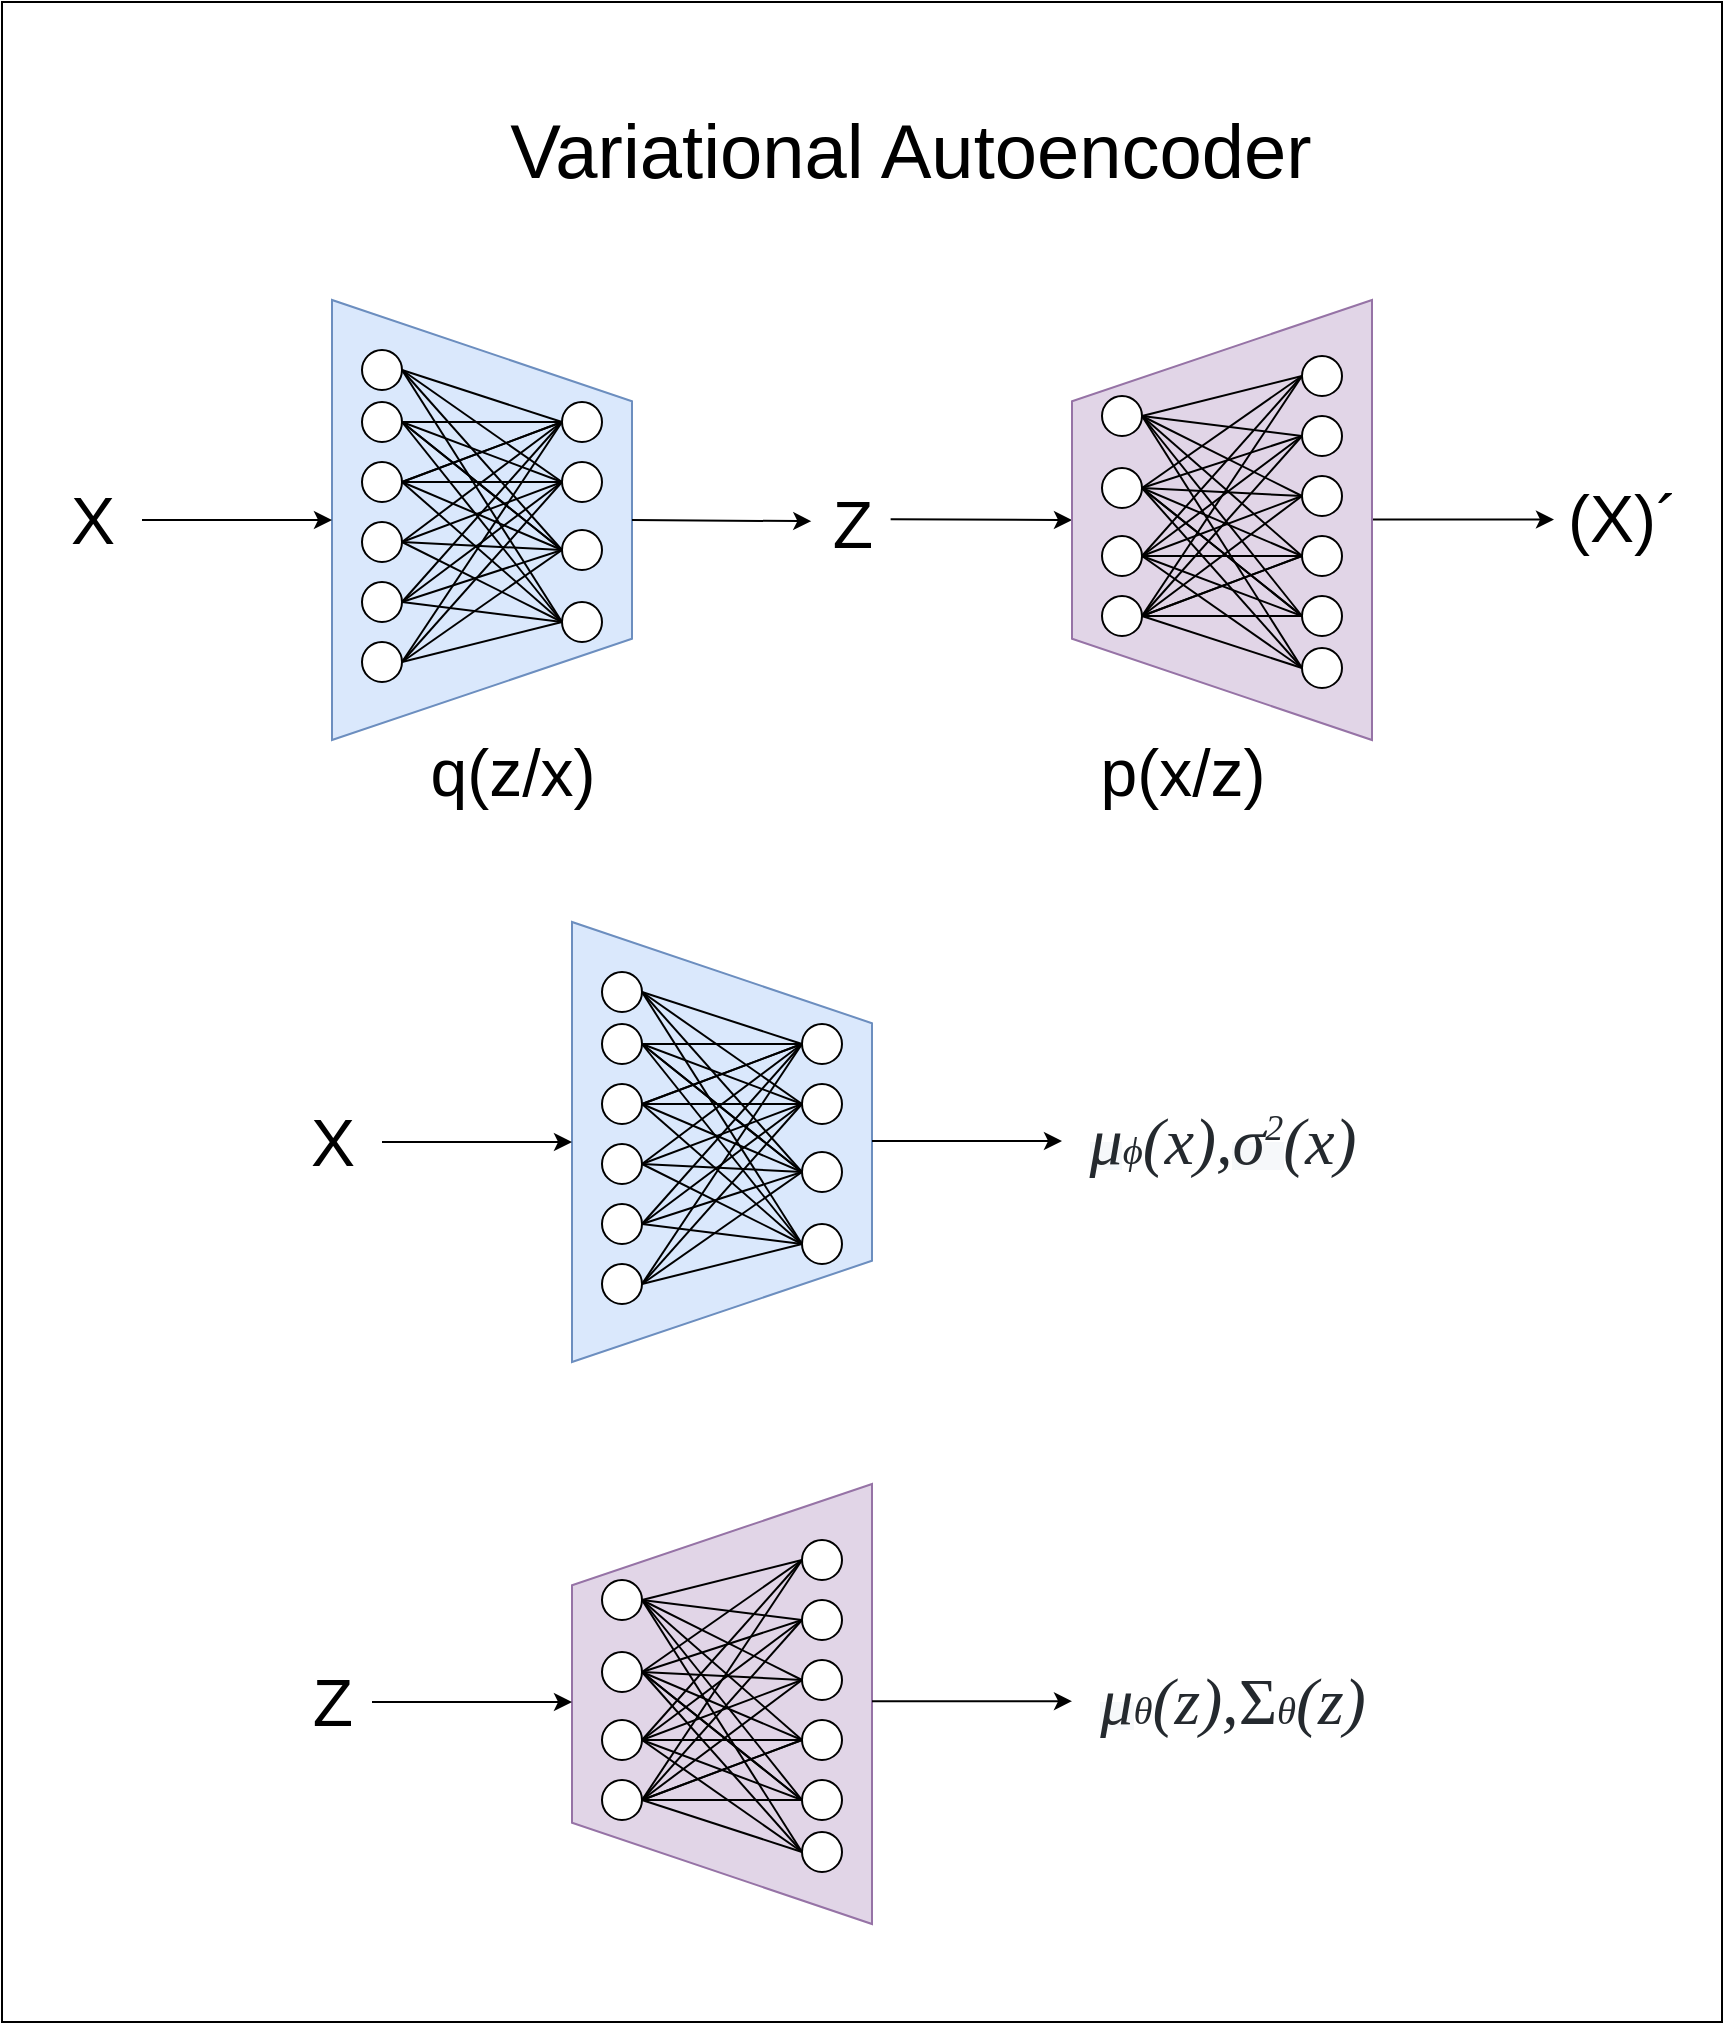 <mxfile version="24.3.1" type="device">
  <diagram name="Página-1" id="Xi11lGG5Kb-qVSEgc_Iz">
    <mxGraphModel dx="765" dy="815" grid="1" gridSize="10" guides="1" tooltips="1" connect="1" arrows="1" fold="1" page="1" pageScale="1" pageWidth="1169" pageHeight="827" math="0" shadow="0">
      <root>
        <mxCell id="0" />
        <mxCell id="1" parent="0" />
        <mxCell id="_aW_NcULGUtRf_7XObZv-131" value="" style="rounded=0;whiteSpace=wrap;html=1;" parent="1" vertex="1">
          <mxGeometry x="130" y="230" width="860" height="1010" as="geometry" />
        </mxCell>
        <mxCell id="_aW_NcULGUtRf_7XObZv-1" value="" style="verticalLabelPosition=middle;verticalAlign=middle;html=1;shape=trapezoid;perimeter=trapezoidPerimeter;whiteSpace=wrap;size=0.23;arcSize=10;flipV=1;labelPosition=center;align=center;rotation=-90;fillColor=#dae8fc;strokeColor=#6c8ebf;" parent="1" vertex="1">
          <mxGeometry x="260" y="414" width="220" height="150" as="geometry" />
        </mxCell>
        <mxCell id="_aW_NcULGUtRf_7XObZv-3" value="&lt;font style=&quot;font-size: 33px;&quot;&gt;X&lt;/font&gt;" style="text;html=1;align=center;verticalAlign=middle;resizable=0;points=[];autosize=1;strokeColor=none;fillColor=none;" parent="1" vertex="1">
          <mxGeometry x="150" y="464" width="50" height="50" as="geometry" />
        </mxCell>
        <mxCell id="_aW_NcULGUtRf_7XObZv-4" value="&lt;font style=&quot;font-size: 33px;&quot;&gt;Z&lt;/font&gt;" style="text;html=1;align=center;verticalAlign=middle;resizable=0;points=[];autosize=1;strokeColor=none;fillColor=none;" parent="1" vertex="1">
          <mxGeometry x="535" y="466" width="40" height="50" as="geometry" />
        </mxCell>
        <mxCell id="_aW_NcULGUtRf_7XObZv-6" value="" style="endArrow=classic;html=1;rounded=0;entryX=0.5;entryY=0;entryDx=0;entryDy=0;" parent="1" source="_aW_NcULGUtRf_7XObZv-3" target="_aW_NcULGUtRf_7XObZv-1" edge="1">
          <mxGeometry width="50" height="50" relative="1" as="geometry">
            <mxPoint x="200" y="490" as="sourcePoint" />
            <mxPoint x="250" y="440" as="targetPoint" />
          </mxGeometry>
        </mxCell>
        <mxCell id="_aW_NcULGUtRf_7XObZv-7" value="" style="endArrow=classic;html=1;rounded=0;entryX=-0.009;entryY=0.472;entryDx=0;entryDy=0;entryPerimeter=0;exitX=0.5;exitY=1;exitDx=0;exitDy=0;" parent="1" source="_aW_NcULGUtRf_7XObZv-1" target="_aW_NcULGUtRf_7XObZv-4" edge="1">
          <mxGeometry width="50" height="50" relative="1" as="geometry">
            <mxPoint x="440" y="488.83" as="sourcePoint" />
            <mxPoint x="525" y="488.83" as="targetPoint" />
          </mxGeometry>
        </mxCell>
        <mxCell id="_aW_NcULGUtRf_7XObZv-8" value="" style="endArrow=classic;html=1;rounded=0;entryX=0.5;entryY=1;entryDx=0;entryDy=0;exitX=0.983;exitY=0.453;exitDx=0;exitDy=0;exitPerimeter=0;" parent="1" source="_aW_NcULGUtRf_7XObZv-4" edge="1">
          <mxGeometry width="50" height="50" relative="1" as="geometry">
            <mxPoint x="575" y="488.76" as="sourcePoint" />
            <mxPoint x="665" y="489" as="targetPoint" />
          </mxGeometry>
        </mxCell>
        <mxCell id="_aW_NcULGUtRf_7XObZv-9" value="" style="ellipse;whiteSpace=wrap;html=1;aspect=fixed;" parent="1" vertex="1">
          <mxGeometry x="310" y="404" width="20" height="20" as="geometry" />
        </mxCell>
        <mxCell id="_aW_NcULGUtRf_7XObZv-10" value="" style="ellipse;whiteSpace=wrap;html=1;aspect=fixed;" parent="1" vertex="1">
          <mxGeometry x="310" y="430" width="20" height="20" as="geometry" />
        </mxCell>
        <mxCell id="_aW_NcULGUtRf_7XObZv-11" value="" style="ellipse;whiteSpace=wrap;html=1;aspect=fixed;" parent="1" vertex="1">
          <mxGeometry x="310" y="460" width="20" height="20" as="geometry" />
        </mxCell>
        <mxCell id="_aW_NcULGUtRf_7XObZv-12" value="" style="ellipse;whiteSpace=wrap;html=1;aspect=fixed;" parent="1" vertex="1">
          <mxGeometry x="310" y="490" width="20" height="20" as="geometry" />
        </mxCell>
        <mxCell id="_aW_NcULGUtRf_7XObZv-13" value="" style="ellipse;whiteSpace=wrap;html=1;aspect=fixed;" parent="1" vertex="1">
          <mxGeometry x="310" y="520" width="20" height="20" as="geometry" />
        </mxCell>
        <mxCell id="_aW_NcULGUtRf_7XObZv-14" value="" style="ellipse;whiteSpace=wrap;html=1;aspect=fixed;" parent="1" vertex="1">
          <mxGeometry x="310" y="550" width="20" height="20" as="geometry" />
        </mxCell>
        <mxCell id="_aW_NcULGUtRf_7XObZv-15" value="" style="ellipse;whiteSpace=wrap;html=1;aspect=fixed;" parent="1" vertex="1">
          <mxGeometry x="410" y="430" width="20" height="20" as="geometry" />
        </mxCell>
        <mxCell id="_aW_NcULGUtRf_7XObZv-16" value="" style="ellipse;whiteSpace=wrap;html=1;aspect=fixed;" parent="1" vertex="1">
          <mxGeometry x="410" y="460" width="20" height="20" as="geometry" />
        </mxCell>
        <mxCell id="_aW_NcULGUtRf_7XObZv-17" value="" style="ellipse;whiteSpace=wrap;html=1;aspect=fixed;" parent="1" vertex="1">
          <mxGeometry x="410" y="494" width="20" height="20" as="geometry" />
        </mxCell>
        <mxCell id="_aW_NcULGUtRf_7XObZv-18" value="" style="ellipse;whiteSpace=wrap;html=1;aspect=fixed;" parent="1" vertex="1">
          <mxGeometry x="410" y="530" width="20" height="20" as="geometry" />
        </mxCell>
        <mxCell id="_aW_NcULGUtRf_7XObZv-30" value="" style="endArrow=none;html=1;rounded=0;entryX=0;entryY=0.5;entryDx=0;entryDy=0;exitX=1;exitY=0.5;exitDx=0;exitDy=0;" parent="1" source="_aW_NcULGUtRf_7XObZv-9" target="_aW_NcULGUtRf_7XObZv-15" edge="1">
          <mxGeometry width="50" height="50" relative="1" as="geometry">
            <mxPoint x="330" y="410" as="sourcePoint" />
            <mxPoint x="380" y="360" as="targetPoint" />
          </mxGeometry>
        </mxCell>
        <mxCell id="_aW_NcULGUtRf_7XObZv-31" value="" style="endArrow=none;html=1;rounded=0;exitX=1;exitY=0.5;exitDx=0;exitDy=0;entryX=0;entryY=0.5;entryDx=0;entryDy=0;" parent="1" source="_aW_NcULGUtRf_7XObZv-9" target="_aW_NcULGUtRf_7XObZv-16" edge="1">
          <mxGeometry width="50" height="50" relative="1" as="geometry">
            <mxPoint x="360" y="460" as="sourcePoint" />
            <mxPoint x="410" y="410" as="targetPoint" />
          </mxGeometry>
        </mxCell>
        <mxCell id="_aW_NcULGUtRf_7XObZv-32" value="" style="endArrow=none;html=1;rounded=0;exitX=1;exitY=0.5;exitDx=0;exitDy=0;entryX=0;entryY=0.5;entryDx=0;entryDy=0;" parent="1" source="_aW_NcULGUtRf_7XObZv-9" target="_aW_NcULGUtRf_7XObZv-17" edge="1">
          <mxGeometry width="50" height="50" relative="1" as="geometry">
            <mxPoint x="350" y="460" as="sourcePoint" />
            <mxPoint x="400" y="410" as="targetPoint" />
          </mxGeometry>
        </mxCell>
        <mxCell id="_aW_NcULGUtRf_7XObZv-33" value="" style="endArrow=none;html=1;rounded=0;exitX=1;exitY=0.5;exitDx=0;exitDy=0;entryX=0;entryY=0.5;entryDx=0;entryDy=0;" parent="1" source="_aW_NcULGUtRf_7XObZv-9" target="_aW_NcULGUtRf_7XObZv-18" edge="1">
          <mxGeometry width="50" height="50" relative="1" as="geometry">
            <mxPoint x="350" y="470" as="sourcePoint" />
            <mxPoint x="400" y="420" as="targetPoint" />
          </mxGeometry>
        </mxCell>
        <mxCell id="_aW_NcULGUtRf_7XObZv-34" value="" style="endArrow=none;html=1;rounded=0;exitX=1;exitY=0.5;exitDx=0;exitDy=0;entryX=0;entryY=0.5;entryDx=0;entryDy=0;" parent="1" source="_aW_NcULGUtRf_7XObZv-10" target="_aW_NcULGUtRf_7XObZv-15" edge="1">
          <mxGeometry width="50" height="50" relative="1" as="geometry">
            <mxPoint x="350" y="470" as="sourcePoint" />
            <mxPoint x="400" y="420" as="targetPoint" />
          </mxGeometry>
        </mxCell>
        <mxCell id="_aW_NcULGUtRf_7XObZv-35" value="" style="endArrow=none;html=1;rounded=0;exitX=1;exitY=0.5;exitDx=0;exitDy=0;entryX=0;entryY=0.5;entryDx=0;entryDy=0;" parent="1" source="_aW_NcULGUtRf_7XObZv-10" target="_aW_NcULGUtRf_7XObZv-16" edge="1">
          <mxGeometry width="50" height="50" relative="1" as="geometry">
            <mxPoint x="340" y="450" as="sourcePoint" />
            <mxPoint x="420" y="450" as="targetPoint" />
          </mxGeometry>
        </mxCell>
        <mxCell id="_aW_NcULGUtRf_7XObZv-36" value="" style="endArrow=none;html=1;rounded=0;exitX=1;exitY=0.5;exitDx=0;exitDy=0;entryX=0;entryY=0.5;entryDx=0;entryDy=0;" parent="1" source="_aW_NcULGUtRf_7XObZv-10" target="_aW_NcULGUtRf_7XObZv-17" edge="1">
          <mxGeometry width="50" height="50" relative="1" as="geometry">
            <mxPoint x="350" y="460" as="sourcePoint" />
            <mxPoint x="430" y="460" as="targetPoint" />
          </mxGeometry>
        </mxCell>
        <mxCell id="_aW_NcULGUtRf_7XObZv-37" value="" style="endArrow=none;html=1;rounded=0;exitX=1;exitY=0.5;exitDx=0;exitDy=0;entryX=0;entryY=0.5;entryDx=0;entryDy=0;" parent="1" source="_aW_NcULGUtRf_7XObZv-10" target="_aW_NcULGUtRf_7XObZv-17" edge="1">
          <mxGeometry width="50" height="50" relative="1" as="geometry">
            <mxPoint x="360" y="470" as="sourcePoint" />
            <mxPoint x="440" y="470" as="targetPoint" />
          </mxGeometry>
        </mxCell>
        <mxCell id="_aW_NcULGUtRf_7XObZv-38" value="" style="endArrow=none;html=1;rounded=0;exitX=1;exitY=0.5;exitDx=0;exitDy=0;entryX=0;entryY=0.5;entryDx=0;entryDy=0;" parent="1" source="_aW_NcULGUtRf_7XObZv-10" target="_aW_NcULGUtRf_7XObZv-18" edge="1">
          <mxGeometry width="50" height="50" relative="1" as="geometry">
            <mxPoint x="340" y="450" as="sourcePoint" />
            <mxPoint x="420" y="514" as="targetPoint" />
          </mxGeometry>
        </mxCell>
        <mxCell id="_aW_NcULGUtRf_7XObZv-39" value="" style="endArrow=none;html=1;rounded=0;exitX=1;exitY=0.5;exitDx=0;exitDy=0;entryX=0;entryY=0.5;entryDx=0;entryDy=0;" parent="1" source="_aW_NcULGUtRf_7XObZv-11" target="_aW_NcULGUtRf_7XObZv-15" edge="1">
          <mxGeometry width="50" height="50" relative="1" as="geometry">
            <mxPoint x="330" y="490" as="sourcePoint" />
            <mxPoint x="380" y="440" as="targetPoint" />
          </mxGeometry>
        </mxCell>
        <mxCell id="_aW_NcULGUtRf_7XObZv-40" value="" style="endArrow=none;html=1;rounded=0;exitX=1;exitY=0.5;exitDx=0;exitDy=0;entryX=0;entryY=0.5;entryDx=0;entryDy=0;" parent="1" source="_aW_NcULGUtRf_7XObZv-11" target="_aW_NcULGUtRf_7XObZv-16" edge="1">
          <mxGeometry width="50" height="50" relative="1" as="geometry">
            <mxPoint x="350" y="460" as="sourcePoint" />
            <mxPoint x="430" y="524" as="targetPoint" />
          </mxGeometry>
        </mxCell>
        <mxCell id="_aW_NcULGUtRf_7XObZv-41" value="" style="endArrow=none;html=1;rounded=0;exitX=1;exitY=0.5;exitDx=0;exitDy=0;entryX=0;entryY=0.5;entryDx=0;entryDy=0;" parent="1" source="_aW_NcULGUtRf_7XObZv-11" target="_aW_NcULGUtRf_7XObZv-15" edge="1">
          <mxGeometry width="50" height="50" relative="1" as="geometry">
            <mxPoint x="340" y="480" as="sourcePoint" />
            <mxPoint x="420" y="480" as="targetPoint" />
          </mxGeometry>
        </mxCell>
        <mxCell id="_aW_NcULGUtRf_7XObZv-42" value="" style="endArrow=none;html=1;rounded=0;exitX=1;exitY=0.5;exitDx=0;exitDy=0;entryX=0;entryY=0.5;entryDx=0;entryDy=0;" parent="1" source="_aW_NcULGUtRf_7XObZv-11" target="_aW_NcULGUtRf_7XObZv-17" edge="1">
          <mxGeometry width="50" height="50" relative="1" as="geometry">
            <mxPoint x="340" y="480" as="sourcePoint" />
            <mxPoint x="420" y="450" as="targetPoint" />
          </mxGeometry>
        </mxCell>
        <mxCell id="_aW_NcULGUtRf_7XObZv-43" value="" style="endArrow=none;html=1;rounded=0;exitX=1;exitY=0.5;exitDx=0;exitDy=0;entryX=0;entryY=0.5;entryDx=0;entryDy=0;" parent="1" source="_aW_NcULGUtRf_7XObZv-11" target="_aW_NcULGUtRf_7XObZv-18" edge="1">
          <mxGeometry width="50" height="50" relative="1" as="geometry">
            <mxPoint x="350" y="490" as="sourcePoint" />
            <mxPoint x="430" y="460" as="targetPoint" />
          </mxGeometry>
        </mxCell>
        <mxCell id="_aW_NcULGUtRf_7XObZv-44" value="" style="endArrow=none;html=1;rounded=0;exitX=1;exitY=0.5;exitDx=0;exitDy=0;entryX=0;entryY=0.5;entryDx=0;entryDy=0;" parent="1" source="_aW_NcULGUtRf_7XObZv-12" target="_aW_NcULGUtRf_7XObZv-18" edge="1">
          <mxGeometry width="50" height="50" relative="1" as="geometry">
            <mxPoint x="340" y="500" as="sourcePoint" />
            <mxPoint x="420" y="570" as="targetPoint" />
          </mxGeometry>
        </mxCell>
        <mxCell id="_aW_NcULGUtRf_7XObZv-45" value="" style="endArrow=none;html=1;rounded=0;exitX=1;exitY=0.5;exitDx=0;exitDy=0;entryX=0;entryY=0.5;entryDx=0;entryDy=0;" parent="1" source="_aW_NcULGUtRf_7XObZv-12" target="_aW_NcULGUtRf_7XObZv-17" edge="1">
          <mxGeometry width="50" height="50" relative="1" as="geometry">
            <mxPoint x="350" y="490" as="sourcePoint" />
            <mxPoint x="430" y="560" as="targetPoint" />
          </mxGeometry>
        </mxCell>
        <mxCell id="_aW_NcULGUtRf_7XObZv-46" value="" style="endArrow=none;html=1;rounded=0;exitX=1;exitY=0.5;exitDx=0;exitDy=0;entryX=0;entryY=0.5;entryDx=0;entryDy=0;" parent="1" source="_aW_NcULGUtRf_7XObZv-12" target="_aW_NcULGUtRf_7XObZv-16" edge="1">
          <mxGeometry width="50" height="50" relative="1" as="geometry">
            <mxPoint x="360" y="500" as="sourcePoint" />
            <mxPoint x="440" y="570" as="targetPoint" />
          </mxGeometry>
        </mxCell>
        <mxCell id="_aW_NcULGUtRf_7XObZv-47" value="" style="endArrow=none;html=1;rounded=0;exitX=1;exitY=0.5;exitDx=0;exitDy=0;entryX=0;entryY=0.5;entryDx=0;entryDy=0;" parent="1" source="_aW_NcULGUtRf_7XObZv-12" target="_aW_NcULGUtRf_7XObZv-15" edge="1">
          <mxGeometry width="50" height="50" relative="1" as="geometry">
            <mxPoint x="340" y="510" as="sourcePoint" />
            <mxPoint x="420" y="480" as="targetPoint" />
          </mxGeometry>
        </mxCell>
        <mxCell id="_aW_NcULGUtRf_7XObZv-48" value="" style="endArrow=none;html=1;rounded=0;exitX=1;exitY=0.5;exitDx=0;exitDy=0;entryX=0;entryY=0.5;entryDx=0;entryDy=0;" parent="1" source="_aW_NcULGUtRf_7XObZv-13" target="_aW_NcULGUtRf_7XObZv-18" edge="1">
          <mxGeometry width="50" height="50" relative="1" as="geometry">
            <mxPoint x="340" y="510" as="sourcePoint" />
            <mxPoint x="420" y="550" as="targetPoint" />
          </mxGeometry>
        </mxCell>
        <mxCell id="_aW_NcULGUtRf_7XObZv-49" value="" style="endArrow=none;html=1;rounded=0;exitX=1;exitY=0.5;exitDx=0;exitDy=0;entryX=0;entryY=0.5;entryDx=0;entryDy=0;" parent="1" source="_aW_NcULGUtRf_7XObZv-13" target="_aW_NcULGUtRf_7XObZv-17" edge="1">
          <mxGeometry width="50" height="50" relative="1" as="geometry">
            <mxPoint x="340" y="540" as="sourcePoint" />
            <mxPoint x="420" y="550" as="targetPoint" />
          </mxGeometry>
        </mxCell>
        <mxCell id="_aW_NcULGUtRf_7XObZv-50" value="" style="endArrow=none;html=1;rounded=0;exitX=1;exitY=0.5;exitDx=0;exitDy=0;entryX=0;entryY=0.5;entryDx=0;entryDy=0;" parent="1" source="_aW_NcULGUtRf_7XObZv-13" target="_aW_NcULGUtRf_7XObZv-16" edge="1">
          <mxGeometry width="50" height="50" relative="1" as="geometry">
            <mxPoint x="340" y="540" as="sourcePoint" />
            <mxPoint x="420" y="514" as="targetPoint" />
          </mxGeometry>
        </mxCell>
        <mxCell id="_aW_NcULGUtRf_7XObZv-51" value="" style="endArrow=none;html=1;rounded=0;exitX=1;exitY=0.5;exitDx=0;exitDy=0;entryX=0;entryY=0.5;entryDx=0;entryDy=0;" parent="1" source="_aW_NcULGUtRf_7XObZv-13" target="_aW_NcULGUtRf_7XObZv-15" edge="1">
          <mxGeometry width="50" height="50" relative="1" as="geometry">
            <mxPoint x="340" y="540" as="sourcePoint" />
            <mxPoint x="420" y="480" as="targetPoint" />
          </mxGeometry>
        </mxCell>
        <mxCell id="_aW_NcULGUtRf_7XObZv-52" value="" style="endArrow=none;html=1;rounded=0;exitX=1;exitY=0.5;exitDx=0;exitDy=0;entryX=0;entryY=0.5;entryDx=0;entryDy=0;" parent="1" source="_aW_NcULGUtRf_7XObZv-14" target="_aW_NcULGUtRf_7XObZv-18" edge="1">
          <mxGeometry width="50" height="50" relative="1" as="geometry">
            <mxPoint x="340" y="540" as="sourcePoint" />
            <mxPoint x="420" y="550" as="targetPoint" />
          </mxGeometry>
        </mxCell>
        <mxCell id="_aW_NcULGUtRf_7XObZv-88" value="" style="endArrow=none;html=1;rounded=0;exitX=1;exitY=0.5;exitDx=0;exitDy=0;entryX=0;entryY=0.5;entryDx=0;entryDy=0;" parent="1" source="_aW_NcULGUtRf_7XObZv-14" target="_aW_NcULGUtRf_7XObZv-17" edge="1">
          <mxGeometry width="50" height="50" relative="1" as="geometry">
            <mxPoint x="340" y="570" as="sourcePoint" />
            <mxPoint x="420" y="550" as="targetPoint" />
          </mxGeometry>
        </mxCell>
        <mxCell id="_aW_NcULGUtRf_7XObZv-89" value="" style="endArrow=none;html=1;rounded=0;exitX=1;exitY=0.5;exitDx=0;exitDy=0;entryX=0;entryY=0.5;entryDx=0;entryDy=0;" parent="1" source="_aW_NcULGUtRf_7XObZv-14" target="_aW_NcULGUtRf_7XObZv-16" edge="1">
          <mxGeometry width="50" height="50" relative="1" as="geometry">
            <mxPoint x="340" y="570" as="sourcePoint" />
            <mxPoint x="420" y="514" as="targetPoint" />
          </mxGeometry>
        </mxCell>
        <mxCell id="_aW_NcULGUtRf_7XObZv-90" value="" style="endArrow=none;html=1;rounded=0;exitX=1;exitY=0.5;exitDx=0;exitDy=0;entryX=0;entryY=0.5;entryDx=0;entryDy=0;" parent="1" source="_aW_NcULGUtRf_7XObZv-14" target="_aW_NcULGUtRf_7XObZv-15" edge="1">
          <mxGeometry width="50" height="50" relative="1" as="geometry">
            <mxPoint x="340" y="570" as="sourcePoint" />
            <mxPoint x="420" y="480" as="targetPoint" />
          </mxGeometry>
        </mxCell>
        <mxCell id="_aW_NcULGUtRf_7XObZv-129" value="" style="endArrow=classic;html=1;rounded=0;entryX=0.5;entryY=1;entryDx=0;entryDy=0;exitX=0.983;exitY=0.453;exitDx=0;exitDy=0;exitPerimeter=0;" parent="1" edge="1">
          <mxGeometry width="50" height="50" relative="1" as="geometry">
            <mxPoint x="815" y="488.76" as="sourcePoint" />
            <mxPoint x="906" y="488.76" as="targetPoint" />
          </mxGeometry>
        </mxCell>
        <mxCell id="_aW_NcULGUtRf_7XObZv-130" value="&lt;font style=&quot;font-size: 33px;&quot;&gt;(X)´&lt;/font&gt;" style="text;html=1;align=center;verticalAlign=middle;resizable=0;points=[];autosize=1;strokeColor=none;fillColor=none;" parent="1" vertex="1">
          <mxGeometry x="900" y="463" width="80" height="50" as="geometry" />
        </mxCell>
        <mxCell id="_aW_NcULGUtRf_7XObZv-133" value="&lt;font style=&quot;font-size: 33px;&quot;&gt;q(z/x)&lt;/font&gt;" style="text;html=1;align=center;verticalAlign=middle;resizable=0;points=[];autosize=1;strokeColor=none;fillColor=none;" parent="1" vertex="1">
          <mxGeometry x="330" y="590" width="110" height="50" as="geometry" />
        </mxCell>
        <mxCell id="_aW_NcULGUtRf_7XObZv-135" value="&lt;font style=&quot;font-size: 33px;&quot;&gt;p(x/z)&lt;/font&gt;" style="text;html=1;align=center;verticalAlign=middle;resizable=0;points=[];autosize=1;strokeColor=none;fillColor=none;" parent="1" vertex="1">
          <mxGeometry x="665" y="590" width="110" height="50" as="geometry" />
        </mxCell>
        <mxCell id="_aW_NcULGUtRf_7XObZv-136" value="&lt;font style=&quot;font-size: 38px;&quot;&gt;Variational Autoencoder&lt;/font&gt;" style="text;html=1;align=center;verticalAlign=middle;whiteSpace=wrap;rounded=0;" parent="1" vertex="1">
          <mxGeometry x="332" y="250" width="505" height="110" as="geometry" />
        </mxCell>
        <mxCell id="_aW_NcULGUtRf_7XObZv-174" value="" style="group;direction=west;rotation=-180;" parent="1" vertex="1" connectable="0">
          <mxGeometry x="665" y="378" width="150" height="220" as="geometry" />
        </mxCell>
        <mxCell id="_aW_NcULGUtRf_7XObZv-137" value="" style="verticalLabelPosition=middle;verticalAlign=middle;html=1;shape=trapezoid;perimeter=trapezoidPerimeter;whiteSpace=wrap;size=0.23;arcSize=10;flipV=1;labelPosition=center;align=center;rotation=-270;fillColor=#e1d5e7;strokeColor=#9673a6;" parent="_aW_NcULGUtRf_7XObZv-174" vertex="1">
          <mxGeometry x="-35" y="36" width="220" height="150" as="geometry" />
        </mxCell>
        <mxCell id="_aW_NcULGUtRf_7XObZv-138" value="" style="ellipse;whiteSpace=wrap;html=1;aspect=fixed;rotation=-180;" parent="_aW_NcULGUtRf_7XObZv-174" vertex="1">
          <mxGeometry x="115" y="175" width="20" height="20" as="geometry" />
        </mxCell>
        <mxCell id="_aW_NcULGUtRf_7XObZv-139" value="" style="ellipse;whiteSpace=wrap;html=1;aspect=fixed;rotation=-180;" parent="_aW_NcULGUtRf_7XObZv-174" vertex="1">
          <mxGeometry x="115" y="149" width="20" height="20" as="geometry" />
        </mxCell>
        <mxCell id="_aW_NcULGUtRf_7XObZv-140" value="" style="ellipse;whiteSpace=wrap;html=1;aspect=fixed;rotation=-180;" parent="_aW_NcULGUtRf_7XObZv-174" vertex="1">
          <mxGeometry x="115" y="119" width="20" height="20" as="geometry" />
        </mxCell>
        <mxCell id="_aW_NcULGUtRf_7XObZv-141" value="" style="ellipse;whiteSpace=wrap;html=1;aspect=fixed;rotation=-180;" parent="_aW_NcULGUtRf_7XObZv-174" vertex="1">
          <mxGeometry x="115" y="89" width="20" height="20" as="geometry" />
        </mxCell>
        <mxCell id="_aW_NcULGUtRf_7XObZv-142" value="" style="ellipse;whiteSpace=wrap;html=1;aspect=fixed;rotation=-180;" parent="_aW_NcULGUtRf_7XObZv-174" vertex="1">
          <mxGeometry x="115" y="59" width="20" height="20" as="geometry" />
        </mxCell>
        <mxCell id="_aW_NcULGUtRf_7XObZv-143" value="" style="ellipse;whiteSpace=wrap;html=1;aspect=fixed;rotation=-180;" parent="_aW_NcULGUtRf_7XObZv-174" vertex="1">
          <mxGeometry x="115" y="29" width="20" height="20" as="geometry" />
        </mxCell>
        <mxCell id="_aW_NcULGUtRf_7XObZv-144" value="" style="ellipse;whiteSpace=wrap;html=1;aspect=fixed;rotation=-180;" parent="_aW_NcULGUtRf_7XObZv-174" vertex="1">
          <mxGeometry x="15" y="149" width="20" height="20" as="geometry" />
        </mxCell>
        <mxCell id="_aW_NcULGUtRf_7XObZv-145" value="" style="ellipse;whiteSpace=wrap;html=1;aspect=fixed;rotation=-180;" parent="_aW_NcULGUtRf_7XObZv-174" vertex="1">
          <mxGeometry x="15" y="119" width="20" height="20" as="geometry" />
        </mxCell>
        <mxCell id="_aW_NcULGUtRf_7XObZv-146" value="" style="ellipse;whiteSpace=wrap;html=1;aspect=fixed;rotation=-180;" parent="_aW_NcULGUtRf_7XObZv-174" vertex="1">
          <mxGeometry x="15" y="85" width="20" height="20" as="geometry" />
        </mxCell>
        <mxCell id="_aW_NcULGUtRf_7XObZv-147" value="" style="ellipse;whiteSpace=wrap;html=1;aspect=fixed;rotation=-180;" parent="_aW_NcULGUtRf_7XObZv-174" vertex="1">
          <mxGeometry x="15" y="49" width="20" height="20" as="geometry" />
        </mxCell>
        <mxCell id="_aW_NcULGUtRf_7XObZv-148" value="" style="endArrow=none;html=1;rounded=0;entryX=0;entryY=0.5;entryDx=0;entryDy=0;exitX=1;exitY=0.5;exitDx=0;exitDy=0;" parent="_aW_NcULGUtRf_7XObZv-174" source="_aW_NcULGUtRf_7XObZv-138" target="_aW_NcULGUtRf_7XObZv-144" edge="1">
          <mxGeometry width="50" height="50" relative="1" as="geometry">
            <mxPoint x="115" y="189" as="sourcePoint" />
            <mxPoint x="65" y="239" as="targetPoint" />
          </mxGeometry>
        </mxCell>
        <mxCell id="_aW_NcULGUtRf_7XObZv-149" value="" style="endArrow=none;html=1;rounded=0;exitX=1;exitY=0.5;exitDx=0;exitDy=0;entryX=0;entryY=0.5;entryDx=0;entryDy=0;" parent="_aW_NcULGUtRf_7XObZv-174" source="_aW_NcULGUtRf_7XObZv-138" target="_aW_NcULGUtRf_7XObZv-145" edge="1">
          <mxGeometry width="50" height="50" relative="1" as="geometry">
            <mxPoint x="85" y="139" as="sourcePoint" />
            <mxPoint x="35" y="189" as="targetPoint" />
          </mxGeometry>
        </mxCell>
        <mxCell id="_aW_NcULGUtRf_7XObZv-150" value="" style="endArrow=none;html=1;rounded=0;exitX=1;exitY=0.5;exitDx=0;exitDy=0;entryX=0;entryY=0.5;entryDx=0;entryDy=0;" parent="_aW_NcULGUtRf_7XObZv-174" source="_aW_NcULGUtRf_7XObZv-138" target="_aW_NcULGUtRf_7XObZv-146" edge="1">
          <mxGeometry width="50" height="50" relative="1" as="geometry">
            <mxPoint x="95" y="139" as="sourcePoint" />
            <mxPoint x="45" y="189" as="targetPoint" />
          </mxGeometry>
        </mxCell>
        <mxCell id="_aW_NcULGUtRf_7XObZv-151" value="" style="endArrow=none;html=1;rounded=0;exitX=1;exitY=0.5;exitDx=0;exitDy=0;entryX=0;entryY=0.5;entryDx=0;entryDy=0;" parent="_aW_NcULGUtRf_7XObZv-174" source="_aW_NcULGUtRf_7XObZv-138" target="_aW_NcULGUtRf_7XObZv-147" edge="1">
          <mxGeometry width="50" height="50" relative="1" as="geometry">
            <mxPoint x="95" y="129" as="sourcePoint" />
            <mxPoint x="45" y="179" as="targetPoint" />
          </mxGeometry>
        </mxCell>
        <mxCell id="_aW_NcULGUtRf_7XObZv-152" value="" style="endArrow=none;html=1;rounded=0;exitX=1;exitY=0.5;exitDx=0;exitDy=0;entryX=0;entryY=0.5;entryDx=0;entryDy=0;" parent="_aW_NcULGUtRf_7XObZv-174" source="_aW_NcULGUtRf_7XObZv-139" target="_aW_NcULGUtRf_7XObZv-144" edge="1">
          <mxGeometry width="50" height="50" relative="1" as="geometry">
            <mxPoint x="95" y="129" as="sourcePoint" />
            <mxPoint x="45" y="179" as="targetPoint" />
          </mxGeometry>
        </mxCell>
        <mxCell id="_aW_NcULGUtRf_7XObZv-153" value="" style="endArrow=none;html=1;rounded=0;exitX=1;exitY=0.5;exitDx=0;exitDy=0;entryX=0;entryY=0.5;entryDx=0;entryDy=0;" parent="_aW_NcULGUtRf_7XObZv-174" source="_aW_NcULGUtRf_7XObZv-139" target="_aW_NcULGUtRf_7XObZv-145" edge="1">
          <mxGeometry width="50" height="50" relative="1" as="geometry">
            <mxPoint x="105" y="149" as="sourcePoint" />
            <mxPoint x="25" y="149" as="targetPoint" />
          </mxGeometry>
        </mxCell>
        <mxCell id="_aW_NcULGUtRf_7XObZv-154" value="" style="endArrow=none;html=1;rounded=0;exitX=1;exitY=0.5;exitDx=0;exitDy=0;entryX=0;entryY=0.5;entryDx=0;entryDy=0;" parent="_aW_NcULGUtRf_7XObZv-174" source="_aW_NcULGUtRf_7XObZv-139" target="_aW_NcULGUtRf_7XObZv-146" edge="1">
          <mxGeometry width="50" height="50" relative="1" as="geometry">
            <mxPoint x="95" y="139" as="sourcePoint" />
            <mxPoint x="15" y="139" as="targetPoint" />
          </mxGeometry>
        </mxCell>
        <mxCell id="_aW_NcULGUtRf_7XObZv-155" value="" style="endArrow=none;html=1;rounded=0;exitX=1;exitY=0.5;exitDx=0;exitDy=0;entryX=0;entryY=0.5;entryDx=0;entryDy=0;" parent="_aW_NcULGUtRf_7XObZv-174" source="_aW_NcULGUtRf_7XObZv-139" target="_aW_NcULGUtRf_7XObZv-146" edge="1">
          <mxGeometry width="50" height="50" relative="1" as="geometry">
            <mxPoint x="85" y="129" as="sourcePoint" />
            <mxPoint x="5" y="129" as="targetPoint" />
          </mxGeometry>
        </mxCell>
        <mxCell id="_aW_NcULGUtRf_7XObZv-156" value="" style="endArrow=none;html=1;rounded=0;exitX=1;exitY=0.5;exitDx=0;exitDy=0;entryX=0;entryY=0.5;entryDx=0;entryDy=0;" parent="_aW_NcULGUtRf_7XObZv-174" source="_aW_NcULGUtRf_7XObZv-139" target="_aW_NcULGUtRf_7XObZv-147" edge="1">
          <mxGeometry width="50" height="50" relative="1" as="geometry">
            <mxPoint x="105" y="149" as="sourcePoint" />
            <mxPoint x="25" y="85" as="targetPoint" />
          </mxGeometry>
        </mxCell>
        <mxCell id="_aW_NcULGUtRf_7XObZv-157" value="" style="endArrow=none;html=1;rounded=0;exitX=1;exitY=0.5;exitDx=0;exitDy=0;entryX=0;entryY=0.5;entryDx=0;entryDy=0;" parent="_aW_NcULGUtRf_7XObZv-174" source="_aW_NcULGUtRf_7XObZv-140" target="_aW_NcULGUtRf_7XObZv-144" edge="1">
          <mxGeometry width="50" height="50" relative="1" as="geometry">
            <mxPoint x="115" y="109" as="sourcePoint" />
            <mxPoint x="65" y="159" as="targetPoint" />
          </mxGeometry>
        </mxCell>
        <mxCell id="_aW_NcULGUtRf_7XObZv-158" value="" style="endArrow=none;html=1;rounded=0;exitX=1;exitY=0.5;exitDx=0;exitDy=0;entryX=0;entryY=0.5;entryDx=0;entryDy=0;" parent="_aW_NcULGUtRf_7XObZv-174" source="_aW_NcULGUtRf_7XObZv-140" target="_aW_NcULGUtRf_7XObZv-145" edge="1">
          <mxGeometry width="50" height="50" relative="1" as="geometry">
            <mxPoint x="95" y="139" as="sourcePoint" />
            <mxPoint x="15" y="75" as="targetPoint" />
          </mxGeometry>
        </mxCell>
        <mxCell id="_aW_NcULGUtRf_7XObZv-159" value="" style="endArrow=none;html=1;rounded=0;exitX=1;exitY=0.5;exitDx=0;exitDy=0;entryX=0;entryY=0.5;entryDx=0;entryDy=0;" parent="_aW_NcULGUtRf_7XObZv-174" source="_aW_NcULGUtRf_7XObZv-140" target="_aW_NcULGUtRf_7XObZv-144" edge="1">
          <mxGeometry width="50" height="50" relative="1" as="geometry">
            <mxPoint x="105" y="119" as="sourcePoint" />
            <mxPoint x="25" y="119" as="targetPoint" />
          </mxGeometry>
        </mxCell>
        <mxCell id="_aW_NcULGUtRf_7XObZv-160" value="" style="endArrow=none;html=1;rounded=0;exitX=1;exitY=0.5;exitDx=0;exitDy=0;entryX=0;entryY=0.5;entryDx=0;entryDy=0;" parent="_aW_NcULGUtRf_7XObZv-174" source="_aW_NcULGUtRf_7XObZv-140" target="_aW_NcULGUtRf_7XObZv-146" edge="1">
          <mxGeometry width="50" height="50" relative="1" as="geometry">
            <mxPoint x="105" y="119" as="sourcePoint" />
            <mxPoint x="25" y="149" as="targetPoint" />
          </mxGeometry>
        </mxCell>
        <mxCell id="_aW_NcULGUtRf_7XObZv-161" value="" style="endArrow=none;html=1;rounded=0;exitX=1;exitY=0.5;exitDx=0;exitDy=0;entryX=0;entryY=0.5;entryDx=0;entryDy=0;" parent="_aW_NcULGUtRf_7XObZv-174" source="_aW_NcULGUtRf_7XObZv-140" target="_aW_NcULGUtRf_7XObZv-147" edge="1">
          <mxGeometry width="50" height="50" relative="1" as="geometry">
            <mxPoint x="95" y="109" as="sourcePoint" />
            <mxPoint x="15" y="139" as="targetPoint" />
          </mxGeometry>
        </mxCell>
        <mxCell id="_aW_NcULGUtRf_7XObZv-162" value="" style="endArrow=none;html=1;rounded=0;exitX=1;exitY=0.5;exitDx=0;exitDy=0;entryX=0;entryY=0.5;entryDx=0;entryDy=0;" parent="_aW_NcULGUtRf_7XObZv-174" source="_aW_NcULGUtRf_7XObZv-141" target="_aW_NcULGUtRf_7XObZv-147" edge="1">
          <mxGeometry width="50" height="50" relative="1" as="geometry">
            <mxPoint x="105" y="99" as="sourcePoint" />
            <mxPoint x="25" y="29" as="targetPoint" />
          </mxGeometry>
        </mxCell>
        <mxCell id="_aW_NcULGUtRf_7XObZv-163" value="" style="endArrow=none;html=1;rounded=0;exitX=1;exitY=0.5;exitDx=0;exitDy=0;entryX=0;entryY=0.5;entryDx=0;entryDy=0;" parent="_aW_NcULGUtRf_7XObZv-174" source="_aW_NcULGUtRf_7XObZv-141" target="_aW_NcULGUtRf_7XObZv-146" edge="1">
          <mxGeometry width="50" height="50" relative="1" as="geometry">
            <mxPoint x="95" y="109" as="sourcePoint" />
            <mxPoint x="15" y="39" as="targetPoint" />
          </mxGeometry>
        </mxCell>
        <mxCell id="_aW_NcULGUtRf_7XObZv-164" value="" style="endArrow=none;html=1;rounded=0;exitX=1;exitY=0.5;exitDx=0;exitDy=0;entryX=0;entryY=0.5;entryDx=0;entryDy=0;" parent="_aW_NcULGUtRf_7XObZv-174" source="_aW_NcULGUtRf_7XObZv-141" target="_aW_NcULGUtRf_7XObZv-145" edge="1">
          <mxGeometry width="50" height="50" relative="1" as="geometry">
            <mxPoint x="85" y="99" as="sourcePoint" />
            <mxPoint x="5" y="29" as="targetPoint" />
          </mxGeometry>
        </mxCell>
        <mxCell id="_aW_NcULGUtRf_7XObZv-165" value="" style="endArrow=none;html=1;rounded=0;exitX=1;exitY=0.5;exitDx=0;exitDy=0;entryX=0;entryY=0.5;entryDx=0;entryDy=0;" parent="_aW_NcULGUtRf_7XObZv-174" source="_aW_NcULGUtRf_7XObZv-141" target="_aW_NcULGUtRf_7XObZv-144" edge="1">
          <mxGeometry width="50" height="50" relative="1" as="geometry">
            <mxPoint x="105" y="89" as="sourcePoint" />
            <mxPoint x="25" y="119" as="targetPoint" />
          </mxGeometry>
        </mxCell>
        <mxCell id="_aW_NcULGUtRf_7XObZv-166" value="" style="endArrow=none;html=1;rounded=0;exitX=1;exitY=0.5;exitDx=0;exitDy=0;entryX=0;entryY=0.5;entryDx=0;entryDy=0;" parent="_aW_NcULGUtRf_7XObZv-174" source="_aW_NcULGUtRf_7XObZv-142" target="_aW_NcULGUtRf_7XObZv-147" edge="1">
          <mxGeometry width="50" height="50" relative="1" as="geometry">
            <mxPoint x="105" y="89" as="sourcePoint" />
            <mxPoint x="25" y="49" as="targetPoint" />
          </mxGeometry>
        </mxCell>
        <mxCell id="_aW_NcULGUtRf_7XObZv-167" value="" style="endArrow=none;html=1;rounded=0;exitX=1;exitY=0.5;exitDx=0;exitDy=0;entryX=0;entryY=0.5;entryDx=0;entryDy=0;" parent="_aW_NcULGUtRf_7XObZv-174" source="_aW_NcULGUtRf_7XObZv-142" target="_aW_NcULGUtRf_7XObZv-146" edge="1">
          <mxGeometry width="50" height="50" relative="1" as="geometry">
            <mxPoint x="105" y="59" as="sourcePoint" />
            <mxPoint x="25" y="49" as="targetPoint" />
          </mxGeometry>
        </mxCell>
        <mxCell id="_aW_NcULGUtRf_7XObZv-168" value="" style="endArrow=none;html=1;rounded=0;exitX=1;exitY=0.5;exitDx=0;exitDy=0;entryX=0;entryY=0.5;entryDx=0;entryDy=0;" parent="_aW_NcULGUtRf_7XObZv-174" source="_aW_NcULGUtRf_7XObZv-142" target="_aW_NcULGUtRf_7XObZv-145" edge="1">
          <mxGeometry width="50" height="50" relative="1" as="geometry">
            <mxPoint x="105" y="59" as="sourcePoint" />
            <mxPoint x="25" y="85" as="targetPoint" />
          </mxGeometry>
        </mxCell>
        <mxCell id="_aW_NcULGUtRf_7XObZv-169" value="" style="endArrow=none;html=1;rounded=0;exitX=1;exitY=0.5;exitDx=0;exitDy=0;entryX=0;entryY=0.5;entryDx=0;entryDy=0;" parent="_aW_NcULGUtRf_7XObZv-174" source="_aW_NcULGUtRf_7XObZv-142" target="_aW_NcULGUtRf_7XObZv-144" edge="1">
          <mxGeometry width="50" height="50" relative="1" as="geometry">
            <mxPoint x="105" y="59" as="sourcePoint" />
            <mxPoint x="25" y="119" as="targetPoint" />
          </mxGeometry>
        </mxCell>
        <mxCell id="_aW_NcULGUtRf_7XObZv-170" value="" style="endArrow=none;html=1;rounded=0;exitX=1;exitY=0.5;exitDx=0;exitDy=0;entryX=0;entryY=0.5;entryDx=0;entryDy=0;" parent="_aW_NcULGUtRf_7XObZv-174" source="_aW_NcULGUtRf_7XObZv-143" target="_aW_NcULGUtRf_7XObZv-147" edge="1">
          <mxGeometry width="50" height="50" relative="1" as="geometry">
            <mxPoint x="105" y="59" as="sourcePoint" />
            <mxPoint x="25" y="49" as="targetPoint" />
          </mxGeometry>
        </mxCell>
        <mxCell id="_aW_NcULGUtRf_7XObZv-171" value="" style="endArrow=none;html=1;rounded=0;exitX=1;exitY=0.5;exitDx=0;exitDy=0;entryX=0;entryY=0.5;entryDx=0;entryDy=0;" parent="_aW_NcULGUtRf_7XObZv-174" source="_aW_NcULGUtRf_7XObZv-143" target="_aW_NcULGUtRf_7XObZv-146" edge="1">
          <mxGeometry width="50" height="50" relative="1" as="geometry">
            <mxPoint x="105" y="29" as="sourcePoint" />
            <mxPoint x="25" y="49" as="targetPoint" />
          </mxGeometry>
        </mxCell>
        <mxCell id="_aW_NcULGUtRf_7XObZv-172" value="" style="endArrow=none;html=1;rounded=0;exitX=1;exitY=0.5;exitDx=0;exitDy=0;entryX=0;entryY=0.5;entryDx=0;entryDy=0;" parent="_aW_NcULGUtRf_7XObZv-174" source="_aW_NcULGUtRf_7XObZv-143" target="_aW_NcULGUtRf_7XObZv-145" edge="1">
          <mxGeometry width="50" height="50" relative="1" as="geometry">
            <mxPoint x="105" y="29" as="sourcePoint" />
            <mxPoint x="25" y="85" as="targetPoint" />
          </mxGeometry>
        </mxCell>
        <mxCell id="_aW_NcULGUtRf_7XObZv-173" value="" style="endArrow=none;html=1;rounded=0;exitX=1;exitY=0.5;exitDx=0;exitDy=0;entryX=0;entryY=0.5;entryDx=0;entryDy=0;" parent="_aW_NcULGUtRf_7XObZv-174" source="_aW_NcULGUtRf_7XObZv-143" target="_aW_NcULGUtRf_7XObZv-144" edge="1">
          <mxGeometry width="50" height="50" relative="1" as="geometry">
            <mxPoint x="105" y="29" as="sourcePoint" />
            <mxPoint x="25" y="119" as="targetPoint" />
          </mxGeometry>
        </mxCell>
        <mxCell id="_aW_NcULGUtRf_7XObZv-212" value="" style="group" parent="1" vertex="1" connectable="0">
          <mxGeometry x="415" y="690" width="150" height="220" as="geometry" />
        </mxCell>
        <mxCell id="_aW_NcULGUtRf_7XObZv-175" value="" style="verticalLabelPosition=middle;verticalAlign=middle;html=1;shape=trapezoid;perimeter=trapezoidPerimeter;whiteSpace=wrap;size=0.23;arcSize=10;flipV=1;labelPosition=center;align=center;rotation=-90;fillColor=#dae8fc;strokeColor=#6c8ebf;" parent="_aW_NcULGUtRf_7XObZv-212" vertex="1">
          <mxGeometry x="-35" y="35" width="220" height="150" as="geometry" />
        </mxCell>
        <mxCell id="_aW_NcULGUtRf_7XObZv-176" value="" style="ellipse;whiteSpace=wrap;html=1;aspect=fixed;" parent="_aW_NcULGUtRf_7XObZv-212" vertex="1">
          <mxGeometry x="15" y="25" width="20" height="20" as="geometry" />
        </mxCell>
        <mxCell id="_aW_NcULGUtRf_7XObZv-177" value="" style="ellipse;whiteSpace=wrap;html=1;aspect=fixed;" parent="_aW_NcULGUtRf_7XObZv-212" vertex="1">
          <mxGeometry x="15" y="51" width="20" height="20" as="geometry" />
        </mxCell>
        <mxCell id="_aW_NcULGUtRf_7XObZv-178" value="" style="ellipse;whiteSpace=wrap;html=1;aspect=fixed;" parent="_aW_NcULGUtRf_7XObZv-212" vertex="1">
          <mxGeometry x="15" y="81" width="20" height="20" as="geometry" />
        </mxCell>
        <mxCell id="_aW_NcULGUtRf_7XObZv-179" value="" style="ellipse;whiteSpace=wrap;html=1;aspect=fixed;" parent="_aW_NcULGUtRf_7XObZv-212" vertex="1">
          <mxGeometry x="15" y="111" width="20" height="20" as="geometry" />
        </mxCell>
        <mxCell id="_aW_NcULGUtRf_7XObZv-180" value="" style="ellipse;whiteSpace=wrap;html=1;aspect=fixed;" parent="_aW_NcULGUtRf_7XObZv-212" vertex="1">
          <mxGeometry x="15" y="141" width="20" height="20" as="geometry" />
        </mxCell>
        <mxCell id="_aW_NcULGUtRf_7XObZv-181" value="" style="ellipse;whiteSpace=wrap;html=1;aspect=fixed;" parent="_aW_NcULGUtRf_7XObZv-212" vertex="1">
          <mxGeometry x="15" y="171" width="20" height="20" as="geometry" />
        </mxCell>
        <mxCell id="_aW_NcULGUtRf_7XObZv-182" value="" style="ellipse;whiteSpace=wrap;html=1;aspect=fixed;" parent="_aW_NcULGUtRf_7XObZv-212" vertex="1">
          <mxGeometry x="115" y="51" width="20" height="20" as="geometry" />
        </mxCell>
        <mxCell id="_aW_NcULGUtRf_7XObZv-183" value="" style="ellipse;whiteSpace=wrap;html=1;aspect=fixed;" parent="_aW_NcULGUtRf_7XObZv-212" vertex="1">
          <mxGeometry x="115" y="81" width="20" height="20" as="geometry" />
        </mxCell>
        <mxCell id="_aW_NcULGUtRf_7XObZv-184" value="" style="ellipse;whiteSpace=wrap;html=1;aspect=fixed;" parent="_aW_NcULGUtRf_7XObZv-212" vertex="1">
          <mxGeometry x="115" y="115" width="20" height="20" as="geometry" />
        </mxCell>
        <mxCell id="_aW_NcULGUtRf_7XObZv-185" value="" style="ellipse;whiteSpace=wrap;html=1;aspect=fixed;" parent="_aW_NcULGUtRf_7XObZv-212" vertex="1">
          <mxGeometry x="115" y="151" width="20" height="20" as="geometry" />
        </mxCell>
        <mxCell id="_aW_NcULGUtRf_7XObZv-186" value="" style="endArrow=none;html=1;rounded=0;entryX=0;entryY=0.5;entryDx=0;entryDy=0;exitX=1;exitY=0.5;exitDx=0;exitDy=0;" parent="_aW_NcULGUtRf_7XObZv-212" source="_aW_NcULGUtRf_7XObZv-176" target="_aW_NcULGUtRf_7XObZv-182" edge="1">
          <mxGeometry width="50" height="50" relative="1" as="geometry">
            <mxPoint x="35" y="31" as="sourcePoint" />
            <mxPoint x="85" y="-19" as="targetPoint" />
          </mxGeometry>
        </mxCell>
        <mxCell id="_aW_NcULGUtRf_7XObZv-187" value="" style="endArrow=none;html=1;rounded=0;exitX=1;exitY=0.5;exitDx=0;exitDy=0;entryX=0;entryY=0.5;entryDx=0;entryDy=0;" parent="_aW_NcULGUtRf_7XObZv-212" source="_aW_NcULGUtRf_7XObZv-176" target="_aW_NcULGUtRf_7XObZv-183" edge="1">
          <mxGeometry width="50" height="50" relative="1" as="geometry">
            <mxPoint x="65" y="81" as="sourcePoint" />
            <mxPoint x="115" y="31" as="targetPoint" />
          </mxGeometry>
        </mxCell>
        <mxCell id="_aW_NcULGUtRf_7XObZv-188" value="" style="endArrow=none;html=1;rounded=0;exitX=1;exitY=0.5;exitDx=0;exitDy=0;entryX=0;entryY=0.5;entryDx=0;entryDy=0;" parent="_aW_NcULGUtRf_7XObZv-212" source="_aW_NcULGUtRf_7XObZv-176" target="_aW_NcULGUtRf_7XObZv-184" edge="1">
          <mxGeometry width="50" height="50" relative="1" as="geometry">
            <mxPoint x="55" y="81" as="sourcePoint" />
            <mxPoint x="105" y="31" as="targetPoint" />
          </mxGeometry>
        </mxCell>
        <mxCell id="_aW_NcULGUtRf_7XObZv-189" value="" style="endArrow=none;html=1;rounded=0;exitX=1;exitY=0.5;exitDx=0;exitDy=0;entryX=0;entryY=0.5;entryDx=0;entryDy=0;" parent="_aW_NcULGUtRf_7XObZv-212" source="_aW_NcULGUtRf_7XObZv-176" target="_aW_NcULGUtRf_7XObZv-185" edge="1">
          <mxGeometry width="50" height="50" relative="1" as="geometry">
            <mxPoint x="55" y="91" as="sourcePoint" />
            <mxPoint x="105" y="41" as="targetPoint" />
          </mxGeometry>
        </mxCell>
        <mxCell id="_aW_NcULGUtRf_7XObZv-190" value="" style="endArrow=none;html=1;rounded=0;exitX=1;exitY=0.5;exitDx=0;exitDy=0;entryX=0;entryY=0.5;entryDx=0;entryDy=0;" parent="_aW_NcULGUtRf_7XObZv-212" source="_aW_NcULGUtRf_7XObZv-177" target="_aW_NcULGUtRf_7XObZv-182" edge="1">
          <mxGeometry width="50" height="50" relative="1" as="geometry">
            <mxPoint x="55" y="91" as="sourcePoint" />
            <mxPoint x="105" y="41" as="targetPoint" />
          </mxGeometry>
        </mxCell>
        <mxCell id="_aW_NcULGUtRf_7XObZv-191" value="" style="endArrow=none;html=1;rounded=0;exitX=1;exitY=0.5;exitDx=0;exitDy=0;entryX=0;entryY=0.5;entryDx=0;entryDy=0;" parent="_aW_NcULGUtRf_7XObZv-212" source="_aW_NcULGUtRf_7XObZv-177" target="_aW_NcULGUtRf_7XObZv-183" edge="1">
          <mxGeometry width="50" height="50" relative="1" as="geometry">
            <mxPoint x="45" y="71" as="sourcePoint" />
            <mxPoint x="125" y="71" as="targetPoint" />
          </mxGeometry>
        </mxCell>
        <mxCell id="_aW_NcULGUtRf_7XObZv-192" value="" style="endArrow=none;html=1;rounded=0;exitX=1;exitY=0.5;exitDx=0;exitDy=0;entryX=0;entryY=0.5;entryDx=0;entryDy=0;" parent="_aW_NcULGUtRf_7XObZv-212" source="_aW_NcULGUtRf_7XObZv-177" target="_aW_NcULGUtRf_7XObZv-184" edge="1">
          <mxGeometry width="50" height="50" relative="1" as="geometry">
            <mxPoint x="55" y="81" as="sourcePoint" />
            <mxPoint x="135" y="81" as="targetPoint" />
          </mxGeometry>
        </mxCell>
        <mxCell id="_aW_NcULGUtRf_7XObZv-193" value="" style="endArrow=none;html=1;rounded=0;exitX=1;exitY=0.5;exitDx=0;exitDy=0;entryX=0;entryY=0.5;entryDx=0;entryDy=0;" parent="_aW_NcULGUtRf_7XObZv-212" source="_aW_NcULGUtRf_7XObZv-177" target="_aW_NcULGUtRf_7XObZv-184" edge="1">
          <mxGeometry width="50" height="50" relative="1" as="geometry">
            <mxPoint x="65" y="91" as="sourcePoint" />
            <mxPoint x="145" y="91" as="targetPoint" />
          </mxGeometry>
        </mxCell>
        <mxCell id="_aW_NcULGUtRf_7XObZv-194" value="" style="endArrow=none;html=1;rounded=0;exitX=1;exitY=0.5;exitDx=0;exitDy=0;entryX=0;entryY=0.5;entryDx=0;entryDy=0;" parent="_aW_NcULGUtRf_7XObZv-212" source="_aW_NcULGUtRf_7XObZv-177" target="_aW_NcULGUtRf_7XObZv-185" edge="1">
          <mxGeometry width="50" height="50" relative="1" as="geometry">
            <mxPoint x="45" y="71" as="sourcePoint" />
            <mxPoint x="125" y="135" as="targetPoint" />
          </mxGeometry>
        </mxCell>
        <mxCell id="_aW_NcULGUtRf_7XObZv-195" value="" style="endArrow=none;html=1;rounded=0;exitX=1;exitY=0.5;exitDx=0;exitDy=0;entryX=0;entryY=0.5;entryDx=0;entryDy=0;" parent="_aW_NcULGUtRf_7XObZv-212" source="_aW_NcULGUtRf_7XObZv-178" target="_aW_NcULGUtRf_7XObZv-182" edge="1">
          <mxGeometry width="50" height="50" relative="1" as="geometry">
            <mxPoint x="35" y="111" as="sourcePoint" />
            <mxPoint x="85" y="61" as="targetPoint" />
          </mxGeometry>
        </mxCell>
        <mxCell id="_aW_NcULGUtRf_7XObZv-196" value="" style="endArrow=none;html=1;rounded=0;exitX=1;exitY=0.5;exitDx=0;exitDy=0;entryX=0;entryY=0.5;entryDx=0;entryDy=0;" parent="_aW_NcULGUtRf_7XObZv-212" source="_aW_NcULGUtRf_7XObZv-178" target="_aW_NcULGUtRf_7XObZv-183" edge="1">
          <mxGeometry width="50" height="50" relative="1" as="geometry">
            <mxPoint x="55" y="81" as="sourcePoint" />
            <mxPoint x="135" y="145" as="targetPoint" />
          </mxGeometry>
        </mxCell>
        <mxCell id="_aW_NcULGUtRf_7XObZv-197" value="" style="endArrow=none;html=1;rounded=0;exitX=1;exitY=0.5;exitDx=0;exitDy=0;entryX=0;entryY=0.5;entryDx=0;entryDy=0;" parent="_aW_NcULGUtRf_7XObZv-212" source="_aW_NcULGUtRf_7XObZv-178" target="_aW_NcULGUtRf_7XObZv-182" edge="1">
          <mxGeometry width="50" height="50" relative="1" as="geometry">
            <mxPoint x="45" y="101" as="sourcePoint" />
            <mxPoint x="125" y="101" as="targetPoint" />
          </mxGeometry>
        </mxCell>
        <mxCell id="_aW_NcULGUtRf_7XObZv-198" value="" style="endArrow=none;html=1;rounded=0;exitX=1;exitY=0.5;exitDx=0;exitDy=0;entryX=0;entryY=0.5;entryDx=0;entryDy=0;" parent="_aW_NcULGUtRf_7XObZv-212" source="_aW_NcULGUtRf_7XObZv-178" target="_aW_NcULGUtRf_7XObZv-184" edge="1">
          <mxGeometry width="50" height="50" relative="1" as="geometry">
            <mxPoint x="45" y="101" as="sourcePoint" />
            <mxPoint x="125" y="71" as="targetPoint" />
          </mxGeometry>
        </mxCell>
        <mxCell id="_aW_NcULGUtRf_7XObZv-199" value="" style="endArrow=none;html=1;rounded=0;exitX=1;exitY=0.5;exitDx=0;exitDy=0;entryX=0;entryY=0.5;entryDx=0;entryDy=0;" parent="_aW_NcULGUtRf_7XObZv-212" source="_aW_NcULGUtRf_7XObZv-178" target="_aW_NcULGUtRf_7XObZv-185" edge="1">
          <mxGeometry width="50" height="50" relative="1" as="geometry">
            <mxPoint x="55" y="111" as="sourcePoint" />
            <mxPoint x="135" y="81" as="targetPoint" />
          </mxGeometry>
        </mxCell>
        <mxCell id="_aW_NcULGUtRf_7XObZv-200" value="" style="endArrow=none;html=1;rounded=0;exitX=1;exitY=0.5;exitDx=0;exitDy=0;entryX=0;entryY=0.5;entryDx=0;entryDy=0;" parent="_aW_NcULGUtRf_7XObZv-212" source="_aW_NcULGUtRf_7XObZv-179" target="_aW_NcULGUtRf_7XObZv-185" edge="1">
          <mxGeometry width="50" height="50" relative="1" as="geometry">
            <mxPoint x="45" y="121" as="sourcePoint" />
            <mxPoint x="125" y="191" as="targetPoint" />
          </mxGeometry>
        </mxCell>
        <mxCell id="_aW_NcULGUtRf_7XObZv-201" value="" style="endArrow=none;html=1;rounded=0;exitX=1;exitY=0.5;exitDx=0;exitDy=0;entryX=0;entryY=0.5;entryDx=0;entryDy=0;" parent="_aW_NcULGUtRf_7XObZv-212" source="_aW_NcULGUtRf_7XObZv-179" target="_aW_NcULGUtRf_7XObZv-184" edge="1">
          <mxGeometry width="50" height="50" relative="1" as="geometry">
            <mxPoint x="55" y="111" as="sourcePoint" />
            <mxPoint x="135" y="181" as="targetPoint" />
          </mxGeometry>
        </mxCell>
        <mxCell id="_aW_NcULGUtRf_7XObZv-202" value="" style="endArrow=none;html=1;rounded=0;exitX=1;exitY=0.5;exitDx=0;exitDy=0;entryX=0;entryY=0.5;entryDx=0;entryDy=0;" parent="_aW_NcULGUtRf_7XObZv-212" source="_aW_NcULGUtRf_7XObZv-179" target="_aW_NcULGUtRf_7XObZv-183" edge="1">
          <mxGeometry width="50" height="50" relative="1" as="geometry">
            <mxPoint x="65" y="121" as="sourcePoint" />
            <mxPoint x="145" y="191" as="targetPoint" />
          </mxGeometry>
        </mxCell>
        <mxCell id="_aW_NcULGUtRf_7XObZv-203" value="" style="endArrow=none;html=1;rounded=0;exitX=1;exitY=0.5;exitDx=0;exitDy=0;entryX=0;entryY=0.5;entryDx=0;entryDy=0;" parent="_aW_NcULGUtRf_7XObZv-212" source="_aW_NcULGUtRf_7XObZv-179" target="_aW_NcULGUtRf_7XObZv-182" edge="1">
          <mxGeometry width="50" height="50" relative="1" as="geometry">
            <mxPoint x="45" y="131" as="sourcePoint" />
            <mxPoint x="125" y="101" as="targetPoint" />
          </mxGeometry>
        </mxCell>
        <mxCell id="_aW_NcULGUtRf_7XObZv-204" value="" style="endArrow=none;html=1;rounded=0;exitX=1;exitY=0.5;exitDx=0;exitDy=0;entryX=0;entryY=0.5;entryDx=0;entryDy=0;" parent="_aW_NcULGUtRf_7XObZv-212" source="_aW_NcULGUtRf_7XObZv-180" target="_aW_NcULGUtRf_7XObZv-185" edge="1">
          <mxGeometry width="50" height="50" relative="1" as="geometry">
            <mxPoint x="45" y="131" as="sourcePoint" />
            <mxPoint x="125" y="171" as="targetPoint" />
          </mxGeometry>
        </mxCell>
        <mxCell id="_aW_NcULGUtRf_7XObZv-205" value="" style="endArrow=none;html=1;rounded=0;exitX=1;exitY=0.5;exitDx=0;exitDy=0;entryX=0;entryY=0.5;entryDx=0;entryDy=0;" parent="_aW_NcULGUtRf_7XObZv-212" source="_aW_NcULGUtRf_7XObZv-180" target="_aW_NcULGUtRf_7XObZv-184" edge="1">
          <mxGeometry width="50" height="50" relative="1" as="geometry">
            <mxPoint x="45" y="161" as="sourcePoint" />
            <mxPoint x="125" y="171" as="targetPoint" />
          </mxGeometry>
        </mxCell>
        <mxCell id="_aW_NcULGUtRf_7XObZv-206" value="" style="endArrow=none;html=1;rounded=0;exitX=1;exitY=0.5;exitDx=0;exitDy=0;entryX=0;entryY=0.5;entryDx=0;entryDy=0;" parent="_aW_NcULGUtRf_7XObZv-212" source="_aW_NcULGUtRf_7XObZv-180" target="_aW_NcULGUtRf_7XObZv-183" edge="1">
          <mxGeometry width="50" height="50" relative="1" as="geometry">
            <mxPoint x="45" y="161" as="sourcePoint" />
            <mxPoint x="125" y="135" as="targetPoint" />
          </mxGeometry>
        </mxCell>
        <mxCell id="_aW_NcULGUtRf_7XObZv-207" value="" style="endArrow=none;html=1;rounded=0;exitX=1;exitY=0.5;exitDx=0;exitDy=0;entryX=0;entryY=0.5;entryDx=0;entryDy=0;" parent="_aW_NcULGUtRf_7XObZv-212" source="_aW_NcULGUtRf_7XObZv-180" target="_aW_NcULGUtRf_7XObZv-182" edge="1">
          <mxGeometry width="50" height="50" relative="1" as="geometry">
            <mxPoint x="45" y="161" as="sourcePoint" />
            <mxPoint x="125" y="101" as="targetPoint" />
          </mxGeometry>
        </mxCell>
        <mxCell id="_aW_NcULGUtRf_7XObZv-208" value="" style="endArrow=none;html=1;rounded=0;exitX=1;exitY=0.5;exitDx=0;exitDy=0;entryX=0;entryY=0.5;entryDx=0;entryDy=0;" parent="_aW_NcULGUtRf_7XObZv-212" source="_aW_NcULGUtRf_7XObZv-181" target="_aW_NcULGUtRf_7XObZv-185" edge="1">
          <mxGeometry width="50" height="50" relative="1" as="geometry">
            <mxPoint x="45" y="161" as="sourcePoint" />
            <mxPoint x="125" y="171" as="targetPoint" />
          </mxGeometry>
        </mxCell>
        <mxCell id="_aW_NcULGUtRf_7XObZv-209" value="" style="endArrow=none;html=1;rounded=0;exitX=1;exitY=0.5;exitDx=0;exitDy=0;entryX=0;entryY=0.5;entryDx=0;entryDy=0;" parent="_aW_NcULGUtRf_7XObZv-212" source="_aW_NcULGUtRf_7XObZv-181" target="_aW_NcULGUtRf_7XObZv-184" edge="1">
          <mxGeometry width="50" height="50" relative="1" as="geometry">
            <mxPoint x="45" y="191" as="sourcePoint" />
            <mxPoint x="125" y="171" as="targetPoint" />
          </mxGeometry>
        </mxCell>
        <mxCell id="_aW_NcULGUtRf_7XObZv-210" value="" style="endArrow=none;html=1;rounded=0;exitX=1;exitY=0.5;exitDx=0;exitDy=0;entryX=0;entryY=0.5;entryDx=0;entryDy=0;" parent="_aW_NcULGUtRf_7XObZv-212" source="_aW_NcULGUtRf_7XObZv-181" target="_aW_NcULGUtRf_7XObZv-183" edge="1">
          <mxGeometry width="50" height="50" relative="1" as="geometry">
            <mxPoint x="45" y="191" as="sourcePoint" />
            <mxPoint x="125" y="135" as="targetPoint" />
          </mxGeometry>
        </mxCell>
        <mxCell id="_aW_NcULGUtRf_7XObZv-211" value="" style="endArrow=none;html=1;rounded=0;exitX=1;exitY=0.5;exitDx=0;exitDy=0;entryX=0;entryY=0.5;entryDx=0;entryDy=0;" parent="_aW_NcULGUtRf_7XObZv-212" source="_aW_NcULGUtRf_7XObZv-181" target="_aW_NcULGUtRf_7XObZv-182" edge="1">
          <mxGeometry width="50" height="50" relative="1" as="geometry">
            <mxPoint x="45" y="191" as="sourcePoint" />
            <mxPoint x="125" y="101" as="targetPoint" />
          </mxGeometry>
        </mxCell>
        <mxCell id="_aW_NcULGUtRf_7XObZv-213" value="" style="group;direction=west;rotation=-180;" parent="1" vertex="1" connectable="0">
          <mxGeometry x="415" y="970" width="150" height="220" as="geometry" />
        </mxCell>
        <mxCell id="_aW_NcULGUtRf_7XObZv-214" value="" style="verticalLabelPosition=middle;verticalAlign=middle;html=1;shape=trapezoid;perimeter=trapezoidPerimeter;whiteSpace=wrap;size=0.23;arcSize=10;flipV=1;labelPosition=center;align=center;rotation=-270;fillColor=#e1d5e7;strokeColor=#9673a6;" parent="_aW_NcULGUtRf_7XObZv-213" vertex="1">
          <mxGeometry x="-35" y="36" width="220" height="150" as="geometry" />
        </mxCell>
        <mxCell id="_aW_NcULGUtRf_7XObZv-215" value="" style="ellipse;whiteSpace=wrap;html=1;aspect=fixed;rotation=-180;" parent="_aW_NcULGUtRf_7XObZv-213" vertex="1">
          <mxGeometry x="115" y="175" width="20" height="20" as="geometry" />
        </mxCell>
        <mxCell id="_aW_NcULGUtRf_7XObZv-216" value="" style="ellipse;whiteSpace=wrap;html=1;aspect=fixed;rotation=-180;" parent="_aW_NcULGUtRf_7XObZv-213" vertex="1">
          <mxGeometry x="115" y="149" width="20" height="20" as="geometry" />
        </mxCell>
        <mxCell id="_aW_NcULGUtRf_7XObZv-217" value="" style="ellipse;whiteSpace=wrap;html=1;aspect=fixed;rotation=-180;" parent="_aW_NcULGUtRf_7XObZv-213" vertex="1">
          <mxGeometry x="115" y="119" width="20" height="20" as="geometry" />
        </mxCell>
        <mxCell id="_aW_NcULGUtRf_7XObZv-218" value="" style="ellipse;whiteSpace=wrap;html=1;aspect=fixed;rotation=-180;" parent="_aW_NcULGUtRf_7XObZv-213" vertex="1">
          <mxGeometry x="115" y="89" width="20" height="20" as="geometry" />
        </mxCell>
        <mxCell id="_aW_NcULGUtRf_7XObZv-219" value="" style="ellipse;whiteSpace=wrap;html=1;aspect=fixed;rotation=-180;" parent="_aW_NcULGUtRf_7XObZv-213" vertex="1">
          <mxGeometry x="115" y="59" width="20" height="20" as="geometry" />
        </mxCell>
        <mxCell id="_aW_NcULGUtRf_7XObZv-220" value="" style="ellipse;whiteSpace=wrap;html=1;aspect=fixed;rotation=-180;" parent="_aW_NcULGUtRf_7XObZv-213" vertex="1">
          <mxGeometry x="115" y="29" width="20" height="20" as="geometry" />
        </mxCell>
        <mxCell id="_aW_NcULGUtRf_7XObZv-221" value="" style="ellipse;whiteSpace=wrap;html=1;aspect=fixed;rotation=-180;" parent="_aW_NcULGUtRf_7XObZv-213" vertex="1">
          <mxGeometry x="15" y="149" width="20" height="20" as="geometry" />
        </mxCell>
        <mxCell id="_aW_NcULGUtRf_7XObZv-222" value="" style="ellipse;whiteSpace=wrap;html=1;aspect=fixed;rotation=-180;" parent="_aW_NcULGUtRf_7XObZv-213" vertex="1">
          <mxGeometry x="15" y="119" width="20" height="20" as="geometry" />
        </mxCell>
        <mxCell id="_aW_NcULGUtRf_7XObZv-223" value="" style="ellipse;whiteSpace=wrap;html=1;aspect=fixed;rotation=-180;" parent="_aW_NcULGUtRf_7XObZv-213" vertex="1">
          <mxGeometry x="15" y="85" width="20" height="20" as="geometry" />
        </mxCell>
        <mxCell id="_aW_NcULGUtRf_7XObZv-224" value="" style="ellipse;whiteSpace=wrap;html=1;aspect=fixed;rotation=-180;" parent="_aW_NcULGUtRf_7XObZv-213" vertex="1">
          <mxGeometry x="15" y="49" width="20" height="20" as="geometry" />
        </mxCell>
        <mxCell id="_aW_NcULGUtRf_7XObZv-225" value="" style="endArrow=none;html=1;rounded=0;entryX=0;entryY=0.5;entryDx=0;entryDy=0;exitX=1;exitY=0.5;exitDx=0;exitDy=0;" parent="_aW_NcULGUtRf_7XObZv-213" source="_aW_NcULGUtRf_7XObZv-215" target="_aW_NcULGUtRf_7XObZv-221" edge="1">
          <mxGeometry width="50" height="50" relative="1" as="geometry">
            <mxPoint x="115" y="189" as="sourcePoint" />
            <mxPoint x="65" y="239" as="targetPoint" />
          </mxGeometry>
        </mxCell>
        <mxCell id="_aW_NcULGUtRf_7XObZv-226" value="" style="endArrow=none;html=1;rounded=0;exitX=1;exitY=0.5;exitDx=0;exitDy=0;entryX=0;entryY=0.5;entryDx=0;entryDy=0;" parent="_aW_NcULGUtRf_7XObZv-213" source="_aW_NcULGUtRf_7XObZv-215" target="_aW_NcULGUtRf_7XObZv-222" edge="1">
          <mxGeometry width="50" height="50" relative="1" as="geometry">
            <mxPoint x="85" y="139" as="sourcePoint" />
            <mxPoint x="35" y="189" as="targetPoint" />
          </mxGeometry>
        </mxCell>
        <mxCell id="_aW_NcULGUtRf_7XObZv-227" value="" style="endArrow=none;html=1;rounded=0;exitX=1;exitY=0.5;exitDx=0;exitDy=0;entryX=0;entryY=0.5;entryDx=0;entryDy=0;" parent="_aW_NcULGUtRf_7XObZv-213" source="_aW_NcULGUtRf_7XObZv-215" target="_aW_NcULGUtRf_7XObZv-223" edge="1">
          <mxGeometry width="50" height="50" relative="1" as="geometry">
            <mxPoint x="95" y="139" as="sourcePoint" />
            <mxPoint x="45" y="189" as="targetPoint" />
          </mxGeometry>
        </mxCell>
        <mxCell id="_aW_NcULGUtRf_7XObZv-228" value="" style="endArrow=none;html=1;rounded=0;exitX=1;exitY=0.5;exitDx=0;exitDy=0;entryX=0;entryY=0.5;entryDx=0;entryDy=0;" parent="_aW_NcULGUtRf_7XObZv-213" source="_aW_NcULGUtRf_7XObZv-215" target="_aW_NcULGUtRf_7XObZv-224" edge="1">
          <mxGeometry width="50" height="50" relative="1" as="geometry">
            <mxPoint x="95" y="129" as="sourcePoint" />
            <mxPoint x="45" y="179" as="targetPoint" />
          </mxGeometry>
        </mxCell>
        <mxCell id="_aW_NcULGUtRf_7XObZv-229" value="" style="endArrow=none;html=1;rounded=0;exitX=1;exitY=0.5;exitDx=0;exitDy=0;entryX=0;entryY=0.5;entryDx=0;entryDy=0;" parent="_aW_NcULGUtRf_7XObZv-213" source="_aW_NcULGUtRf_7XObZv-216" target="_aW_NcULGUtRf_7XObZv-221" edge="1">
          <mxGeometry width="50" height="50" relative="1" as="geometry">
            <mxPoint x="95" y="129" as="sourcePoint" />
            <mxPoint x="45" y="179" as="targetPoint" />
          </mxGeometry>
        </mxCell>
        <mxCell id="_aW_NcULGUtRf_7XObZv-230" value="" style="endArrow=none;html=1;rounded=0;exitX=1;exitY=0.5;exitDx=0;exitDy=0;entryX=0;entryY=0.5;entryDx=0;entryDy=0;" parent="_aW_NcULGUtRf_7XObZv-213" source="_aW_NcULGUtRf_7XObZv-216" target="_aW_NcULGUtRf_7XObZv-222" edge="1">
          <mxGeometry width="50" height="50" relative="1" as="geometry">
            <mxPoint x="105" y="149" as="sourcePoint" />
            <mxPoint x="25" y="149" as="targetPoint" />
          </mxGeometry>
        </mxCell>
        <mxCell id="_aW_NcULGUtRf_7XObZv-231" value="" style="endArrow=none;html=1;rounded=0;exitX=1;exitY=0.5;exitDx=0;exitDy=0;entryX=0;entryY=0.5;entryDx=0;entryDy=0;" parent="_aW_NcULGUtRf_7XObZv-213" source="_aW_NcULGUtRf_7XObZv-216" target="_aW_NcULGUtRf_7XObZv-223" edge="1">
          <mxGeometry width="50" height="50" relative="1" as="geometry">
            <mxPoint x="95" y="139" as="sourcePoint" />
            <mxPoint x="15" y="139" as="targetPoint" />
          </mxGeometry>
        </mxCell>
        <mxCell id="_aW_NcULGUtRf_7XObZv-232" value="" style="endArrow=none;html=1;rounded=0;exitX=1;exitY=0.5;exitDx=0;exitDy=0;entryX=0;entryY=0.5;entryDx=0;entryDy=0;" parent="_aW_NcULGUtRf_7XObZv-213" source="_aW_NcULGUtRf_7XObZv-216" target="_aW_NcULGUtRf_7XObZv-223" edge="1">
          <mxGeometry width="50" height="50" relative="1" as="geometry">
            <mxPoint x="85" y="129" as="sourcePoint" />
            <mxPoint x="5" y="129" as="targetPoint" />
          </mxGeometry>
        </mxCell>
        <mxCell id="_aW_NcULGUtRf_7XObZv-233" value="" style="endArrow=none;html=1;rounded=0;exitX=1;exitY=0.5;exitDx=0;exitDy=0;entryX=0;entryY=0.5;entryDx=0;entryDy=0;" parent="_aW_NcULGUtRf_7XObZv-213" source="_aW_NcULGUtRf_7XObZv-216" target="_aW_NcULGUtRf_7XObZv-224" edge="1">
          <mxGeometry width="50" height="50" relative="1" as="geometry">
            <mxPoint x="105" y="149" as="sourcePoint" />
            <mxPoint x="25" y="85" as="targetPoint" />
          </mxGeometry>
        </mxCell>
        <mxCell id="_aW_NcULGUtRf_7XObZv-234" value="" style="endArrow=none;html=1;rounded=0;exitX=1;exitY=0.5;exitDx=0;exitDy=0;entryX=0;entryY=0.5;entryDx=0;entryDy=0;" parent="_aW_NcULGUtRf_7XObZv-213" source="_aW_NcULGUtRf_7XObZv-217" target="_aW_NcULGUtRf_7XObZv-221" edge="1">
          <mxGeometry width="50" height="50" relative="1" as="geometry">
            <mxPoint x="115" y="109" as="sourcePoint" />
            <mxPoint x="65" y="159" as="targetPoint" />
          </mxGeometry>
        </mxCell>
        <mxCell id="_aW_NcULGUtRf_7XObZv-235" value="" style="endArrow=none;html=1;rounded=0;exitX=1;exitY=0.5;exitDx=0;exitDy=0;entryX=0;entryY=0.5;entryDx=0;entryDy=0;" parent="_aW_NcULGUtRf_7XObZv-213" source="_aW_NcULGUtRf_7XObZv-217" target="_aW_NcULGUtRf_7XObZv-222" edge="1">
          <mxGeometry width="50" height="50" relative="1" as="geometry">
            <mxPoint x="95" y="139" as="sourcePoint" />
            <mxPoint x="15" y="75" as="targetPoint" />
          </mxGeometry>
        </mxCell>
        <mxCell id="_aW_NcULGUtRf_7XObZv-236" value="" style="endArrow=none;html=1;rounded=0;exitX=1;exitY=0.5;exitDx=0;exitDy=0;entryX=0;entryY=0.5;entryDx=0;entryDy=0;" parent="_aW_NcULGUtRf_7XObZv-213" source="_aW_NcULGUtRf_7XObZv-217" target="_aW_NcULGUtRf_7XObZv-221" edge="1">
          <mxGeometry width="50" height="50" relative="1" as="geometry">
            <mxPoint x="105" y="119" as="sourcePoint" />
            <mxPoint x="25" y="119" as="targetPoint" />
          </mxGeometry>
        </mxCell>
        <mxCell id="_aW_NcULGUtRf_7XObZv-237" value="" style="endArrow=none;html=1;rounded=0;exitX=1;exitY=0.5;exitDx=0;exitDy=0;entryX=0;entryY=0.5;entryDx=0;entryDy=0;" parent="_aW_NcULGUtRf_7XObZv-213" source="_aW_NcULGUtRf_7XObZv-217" target="_aW_NcULGUtRf_7XObZv-223" edge="1">
          <mxGeometry width="50" height="50" relative="1" as="geometry">
            <mxPoint x="105" y="119" as="sourcePoint" />
            <mxPoint x="25" y="149" as="targetPoint" />
          </mxGeometry>
        </mxCell>
        <mxCell id="_aW_NcULGUtRf_7XObZv-238" value="" style="endArrow=none;html=1;rounded=0;exitX=1;exitY=0.5;exitDx=0;exitDy=0;entryX=0;entryY=0.5;entryDx=0;entryDy=0;" parent="_aW_NcULGUtRf_7XObZv-213" source="_aW_NcULGUtRf_7XObZv-217" target="_aW_NcULGUtRf_7XObZv-224" edge="1">
          <mxGeometry width="50" height="50" relative="1" as="geometry">
            <mxPoint x="95" y="109" as="sourcePoint" />
            <mxPoint x="15" y="139" as="targetPoint" />
          </mxGeometry>
        </mxCell>
        <mxCell id="_aW_NcULGUtRf_7XObZv-239" value="" style="endArrow=none;html=1;rounded=0;exitX=1;exitY=0.5;exitDx=0;exitDy=0;entryX=0;entryY=0.5;entryDx=0;entryDy=0;" parent="_aW_NcULGUtRf_7XObZv-213" source="_aW_NcULGUtRf_7XObZv-218" target="_aW_NcULGUtRf_7XObZv-224" edge="1">
          <mxGeometry width="50" height="50" relative="1" as="geometry">
            <mxPoint x="105" y="99" as="sourcePoint" />
            <mxPoint x="25" y="29" as="targetPoint" />
          </mxGeometry>
        </mxCell>
        <mxCell id="_aW_NcULGUtRf_7XObZv-240" value="" style="endArrow=none;html=1;rounded=0;exitX=1;exitY=0.5;exitDx=0;exitDy=0;entryX=0;entryY=0.5;entryDx=0;entryDy=0;" parent="_aW_NcULGUtRf_7XObZv-213" source="_aW_NcULGUtRf_7XObZv-218" target="_aW_NcULGUtRf_7XObZv-223" edge="1">
          <mxGeometry width="50" height="50" relative="1" as="geometry">
            <mxPoint x="95" y="109" as="sourcePoint" />
            <mxPoint x="15" y="39" as="targetPoint" />
          </mxGeometry>
        </mxCell>
        <mxCell id="_aW_NcULGUtRf_7XObZv-241" value="" style="endArrow=none;html=1;rounded=0;exitX=1;exitY=0.5;exitDx=0;exitDy=0;entryX=0;entryY=0.5;entryDx=0;entryDy=0;" parent="_aW_NcULGUtRf_7XObZv-213" source="_aW_NcULGUtRf_7XObZv-218" target="_aW_NcULGUtRf_7XObZv-222" edge="1">
          <mxGeometry width="50" height="50" relative="1" as="geometry">
            <mxPoint x="85" y="99" as="sourcePoint" />
            <mxPoint x="5" y="29" as="targetPoint" />
          </mxGeometry>
        </mxCell>
        <mxCell id="_aW_NcULGUtRf_7XObZv-242" value="" style="endArrow=none;html=1;rounded=0;exitX=1;exitY=0.5;exitDx=0;exitDy=0;entryX=0;entryY=0.5;entryDx=0;entryDy=0;" parent="_aW_NcULGUtRf_7XObZv-213" source="_aW_NcULGUtRf_7XObZv-218" target="_aW_NcULGUtRf_7XObZv-221" edge="1">
          <mxGeometry width="50" height="50" relative="1" as="geometry">
            <mxPoint x="105" y="89" as="sourcePoint" />
            <mxPoint x="25" y="119" as="targetPoint" />
          </mxGeometry>
        </mxCell>
        <mxCell id="_aW_NcULGUtRf_7XObZv-243" value="" style="endArrow=none;html=1;rounded=0;exitX=1;exitY=0.5;exitDx=0;exitDy=0;entryX=0;entryY=0.5;entryDx=0;entryDy=0;" parent="_aW_NcULGUtRf_7XObZv-213" source="_aW_NcULGUtRf_7XObZv-219" target="_aW_NcULGUtRf_7XObZv-224" edge="1">
          <mxGeometry width="50" height="50" relative="1" as="geometry">
            <mxPoint x="105" y="89" as="sourcePoint" />
            <mxPoint x="25" y="49" as="targetPoint" />
          </mxGeometry>
        </mxCell>
        <mxCell id="_aW_NcULGUtRf_7XObZv-244" value="" style="endArrow=none;html=1;rounded=0;exitX=1;exitY=0.5;exitDx=0;exitDy=0;entryX=0;entryY=0.5;entryDx=0;entryDy=0;" parent="_aW_NcULGUtRf_7XObZv-213" source="_aW_NcULGUtRf_7XObZv-219" target="_aW_NcULGUtRf_7XObZv-223" edge="1">
          <mxGeometry width="50" height="50" relative="1" as="geometry">
            <mxPoint x="105" y="59" as="sourcePoint" />
            <mxPoint x="25" y="49" as="targetPoint" />
          </mxGeometry>
        </mxCell>
        <mxCell id="_aW_NcULGUtRf_7XObZv-245" value="" style="endArrow=none;html=1;rounded=0;exitX=1;exitY=0.5;exitDx=0;exitDy=0;entryX=0;entryY=0.5;entryDx=0;entryDy=0;" parent="_aW_NcULGUtRf_7XObZv-213" source="_aW_NcULGUtRf_7XObZv-219" target="_aW_NcULGUtRf_7XObZv-222" edge="1">
          <mxGeometry width="50" height="50" relative="1" as="geometry">
            <mxPoint x="105" y="59" as="sourcePoint" />
            <mxPoint x="25" y="85" as="targetPoint" />
          </mxGeometry>
        </mxCell>
        <mxCell id="_aW_NcULGUtRf_7XObZv-246" value="" style="endArrow=none;html=1;rounded=0;exitX=1;exitY=0.5;exitDx=0;exitDy=0;entryX=0;entryY=0.5;entryDx=0;entryDy=0;" parent="_aW_NcULGUtRf_7XObZv-213" source="_aW_NcULGUtRf_7XObZv-219" target="_aW_NcULGUtRf_7XObZv-221" edge="1">
          <mxGeometry width="50" height="50" relative="1" as="geometry">
            <mxPoint x="105" y="59" as="sourcePoint" />
            <mxPoint x="25" y="119" as="targetPoint" />
          </mxGeometry>
        </mxCell>
        <mxCell id="_aW_NcULGUtRf_7XObZv-247" value="" style="endArrow=none;html=1;rounded=0;exitX=1;exitY=0.5;exitDx=0;exitDy=0;entryX=0;entryY=0.5;entryDx=0;entryDy=0;" parent="_aW_NcULGUtRf_7XObZv-213" source="_aW_NcULGUtRf_7XObZv-220" target="_aW_NcULGUtRf_7XObZv-224" edge="1">
          <mxGeometry width="50" height="50" relative="1" as="geometry">
            <mxPoint x="105" y="59" as="sourcePoint" />
            <mxPoint x="25" y="49" as="targetPoint" />
          </mxGeometry>
        </mxCell>
        <mxCell id="_aW_NcULGUtRf_7XObZv-248" value="" style="endArrow=none;html=1;rounded=0;exitX=1;exitY=0.5;exitDx=0;exitDy=0;entryX=0;entryY=0.5;entryDx=0;entryDy=0;" parent="_aW_NcULGUtRf_7XObZv-213" source="_aW_NcULGUtRf_7XObZv-220" target="_aW_NcULGUtRf_7XObZv-223" edge="1">
          <mxGeometry width="50" height="50" relative="1" as="geometry">
            <mxPoint x="105" y="29" as="sourcePoint" />
            <mxPoint x="25" y="49" as="targetPoint" />
          </mxGeometry>
        </mxCell>
        <mxCell id="_aW_NcULGUtRf_7XObZv-249" value="" style="endArrow=none;html=1;rounded=0;exitX=1;exitY=0.5;exitDx=0;exitDy=0;entryX=0;entryY=0.5;entryDx=0;entryDy=0;" parent="_aW_NcULGUtRf_7XObZv-213" source="_aW_NcULGUtRf_7XObZv-220" target="_aW_NcULGUtRf_7XObZv-222" edge="1">
          <mxGeometry width="50" height="50" relative="1" as="geometry">
            <mxPoint x="105" y="29" as="sourcePoint" />
            <mxPoint x="25" y="85" as="targetPoint" />
          </mxGeometry>
        </mxCell>
        <mxCell id="_aW_NcULGUtRf_7XObZv-250" value="" style="endArrow=none;html=1;rounded=0;exitX=1;exitY=0.5;exitDx=0;exitDy=0;entryX=0;entryY=0.5;entryDx=0;entryDy=0;" parent="_aW_NcULGUtRf_7XObZv-213" source="_aW_NcULGUtRf_7XObZv-220" target="_aW_NcULGUtRf_7XObZv-221" edge="1">
          <mxGeometry width="50" height="50" relative="1" as="geometry">
            <mxPoint x="105" y="29" as="sourcePoint" />
            <mxPoint x="25" y="119" as="targetPoint" />
          </mxGeometry>
        </mxCell>
        <mxCell id="_aW_NcULGUtRf_7XObZv-251" value="&lt;font style=&quot;font-size: 33px;&quot;&gt;X&lt;/font&gt;" style="text;html=1;align=center;verticalAlign=middle;resizable=0;points=[];autosize=1;strokeColor=none;fillColor=none;" parent="1" vertex="1">
          <mxGeometry x="270" y="775" width="50" height="50" as="geometry" />
        </mxCell>
        <mxCell id="_aW_NcULGUtRf_7XObZv-252" value="" style="endArrow=classic;html=1;rounded=0;entryX=0.5;entryY=0;entryDx=0;entryDy=0;" parent="1" source="_aW_NcULGUtRf_7XObZv-251" edge="1">
          <mxGeometry width="50" height="50" relative="1" as="geometry">
            <mxPoint x="320" y="801" as="sourcePoint" />
            <mxPoint x="415" y="800" as="targetPoint" />
          </mxGeometry>
        </mxCell>
        <mxCell id="_aW_NcULGUtRf_7XObZv-253" value="&lt;span style=&quot;font-size: 33px;&quot;&gt;Z&lt;/span&gt;" style="text;html=1;align=center;verticalAlign=middle;resizable=0;points=[];autosize=1;strokeColor=none;fillColor=none;" parent="1" vertex="1">
          <mxGeometry x="275" y="1055" width="40" height="50" as="geometry" />
        </mxCell>
        <mxCell id="_aW_NcULGUtRf_7XObZv-254" value="" style="endArrow=classic;html=1;rounded=0;entryX=0.5;entryY=0;entryDx=0;entryDy=0;" parent="1" source="_aW_NcULGUtRf_7XObZv-253" edge="1">
          <mxGeometry width="50" height="50" relative="1" as="geometry">
            <mxPoint x="320" y="1081" as="sourcePoint" />
            <mxPoint x="415" y="1080" as="targetPoint" />
          </mxGeometry>
        </mxCell>
        <mxCell id="_aW_NcULGUtRf_7XObZv-255" value="" style="endArrow=classic;html=1;rounded=0;entryX=0.5;entryY=0;entryDx=0;entryDy=0;" parent="1" edge="1">
          <mxGeometry width="50" height="50" relative="1" as="geometry">
            <mxPoint x="565" y="799.5" as="sourcePoint" />
            <mxPoint x="660" y="799.5" as="targetPoint" />
          </mxGeometry>
        </mxCell>
        <mxCell id="_aW_NcULGUtRf_7XObZv-256" value="&lt;span style=&quot;color: rgb(36, 41, 46); font-family: KaTeX_Math; font-style: italic; text-align: left; background-color: rgb(246, 248, 250);&quot;&gt;&lt;font style=&quot;font-size: 33px;&quot;&gt;μ&lt;/font&gt;&lt;/span&gt;&lt;span style=&quot;color: rgb(36, 41, 46); font-family: KaTeX_Math; font-size: 19.36px; font-style: italic; text-align: left; background-color: rgb(255, 255, 255);&quot;&gt;θ&lt;/span&gt;&lt;span style=&quot;color: rgb(36, 41, 46); font-family: KaTeX_Math; font-style: italic; text-align: left; background-color: rgb(255, 255, 255);&quot;&gt;&lt;font style=&quot;font-size: 33px;&quot;&gt;(z),&lt;/font&gt;&lt;/span&gt;&lt;span style=&quot;color: rgb(36, 41, 46); font-family: KaTeX_Main, &amp;quot;Times New Roman&amp;quot;, serif; text-align: left; background-color: rgb(255, 255, 255);&quot;&gt;&lt;font style=&quot;font-size: 33px;&quot;&gt;Σ&lt;/font&gt;&lt;/span&gt;&lt;span style=&quot;color: rgb(36, 41, 46); font-family: KaTeX_Math; font-size: 19.36px; font-style: italic; text-align: left; background-color: rgb(255, 255, 255);&quot;&gt;θ&lt;/span&gt;&lt;span style=&quot;color: rgb(36, 41, 46); font-family: KaTeX_Math; font-style: italic; text-align: left; background-color: rgb(255, 255, 255);&quot;&gt;&lt;font style=&quot;font-size: 33px;&quot;&gt;(z)&lt;/font&gt;&lt;/span&gt;" style="text;html=1;align=center;verticalAlign=middle;resizable=0;points=[];autosize=1;strokeColor=none;fillColor=none;" parent="1" vertex="1">
          <mxGeometry x="665" y="1055" width="160" height="50" as="geometry" />
        </mxCell>
        <mxCell id="_aW_NcULGUtRf_7XObZv-257" value="&lt;span style=&quot;color: rgb(36, 41, 46); font-family: KaTeX_Math; font-style: italic; text-align: left; background-color: rgb(246, 248, 250);&quot;&gt;&lt;font style=&quot;font-size: 33px;&quot;&gt;μ&lt;/font&gt;&lt;/span&gt;&lt;span style=&quot;color: rgb(36, 41, 46); font-family: KaTeX_Math; font-size: 19.36px; font-style: italic; text-align: left; background-color: rgb(255, 255, 255);&quot;&gt;ϕ&lt;/span&gt;&lt;span style=&quot;color: rgb(36, 41, 46); font-family: KaTeX_Math; font-style: italic; text-align: left; background-color: rgb(255, 255, 255);&quot;&gt;&lt;font style=&quot;font-size: 33px;&quot;&gt;(x),&lt;/font&gt;&lt;/span&gt;&lt;span style=&quot;color: rgb(36, 41, 46); font-family: KaTeX_Math; font-style: italic; text-align: left; background-color: rgb(246, 248, 250);&quot;&gt;&lt;font style=&quot;font-size: 33px;&quot;&gt;σ&lt;sup style=&quot;font-size: 18px;&quot;&gt;2&lt;/sup&gt;&lt;/font&gt;&lt;/span&gt;&lt;span style=&quot;color: rgb(36, 41, 46); font-family: KaTeX_Math; font-style: italic; text-align: left; background-color: rgb(255, 255, 255);&quot;&gt;&lt;font style=&quot;font-size: 33px;&quot;&gt;(x)&lt;/font&gt;&lt;/span&gt;" style="text;html=1;align=center;verticalAlign=middle;resizable=0;points=[];autosize=1;strokeColor=none;fillColor=none;" parent="1" vertex="1">
          <mxGeometry x="660" y="775" width="160" height="50" as="geometry" />
        </mxCell>
        <mxCell id="_aW_NcULGUtRf_7XObZv-258" value="" style="endArrow=classic;html=1;rounded=0;entryX=0.5;entryY=0;entryDx=0;entryDy=0;" parent="1" edge="1">
          <mxGeometry width="50" height="50" relative="1" as="geometry">
            <mxPoint x="565" y="1079.58" as="sourcePoint" />
            <mxPoint x="665" y="1079.58" as="targetPoint" />
          </mxGeometry>
        </mxCell>
      </root>
    </mxGraphModel>
  </diagram>
</mxfile>
